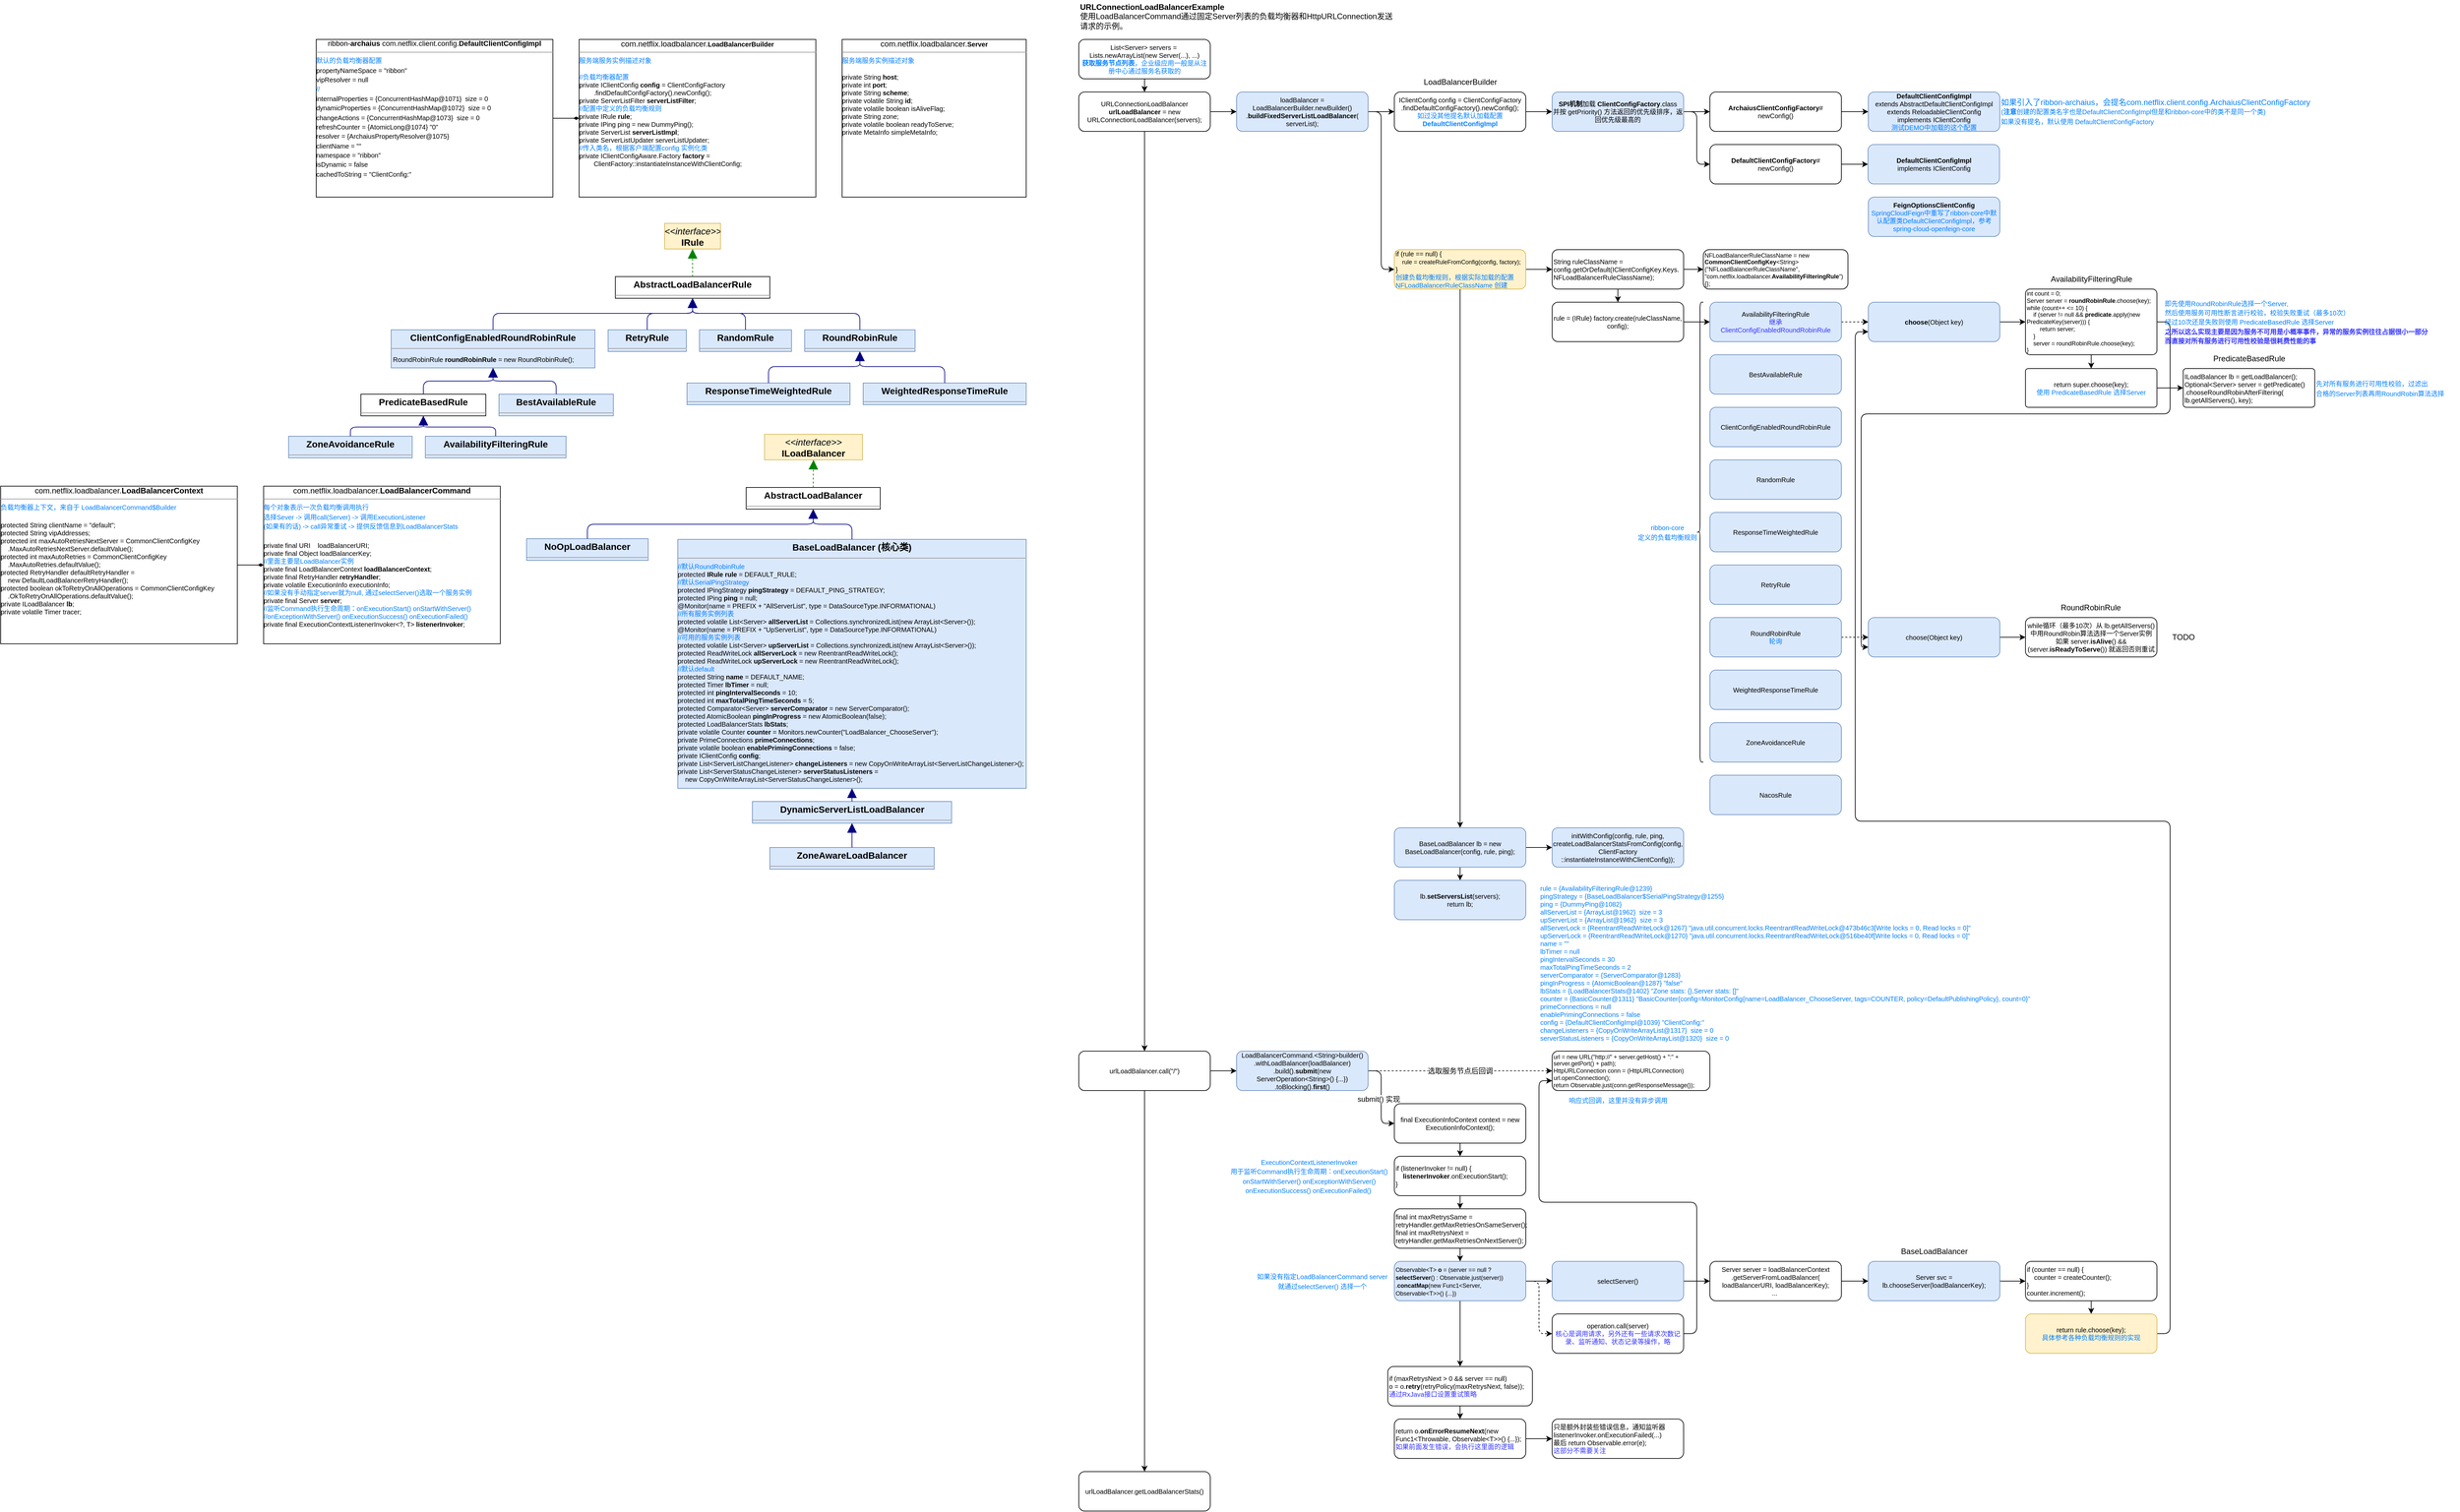 <mxfile version="21.6.5" type="device">
  <diagram name="第 1 页" id="s7ftlZovgMCbnuo22AY1">
    <mxGraphModel dx="3341" dy="991" grid="1" gridSize="10" guides="1" tooltips="1" connect="1" arrows="1" fold="1" page="1" pageScale="1" pageWidth="827" pageHeight="1169" math="0" shadow="0">
      <root>
        <mxCell id="0" />
        <mxCell id="1" parent="0" />
        <mxCell id="8GXi-stoHSAcCtSXBaf--1" value="&lt;b&gt;URLConnectionLoadBalancerExample&lt;/b&gt;&lt;br&gt;使用LoadBalancerCommand通过固定Server列表的负载均衡器和HttpURLConnection发送请求的示例。" style="text;html=1;align=left;verticalAlign=middle;whiteSpace=wrap;rounded=0;" parent="1" vertex="1">
          <mxGeometry x="40" y="20" width="480" height="50" as="geometry" />
        </mxCell>
        <mxCell id="8GXi-stoHSAcCtSXBaf--2" value="" style="edgeStyle=orthogonalEdgeStyle;rounded=1;orthogonalLoop=1;jettySize=auto;html=1;" parent="1" source="8GXi-stoHSAcCtSXBaf--3" target="8GXi-stoHSAcCtSXBaf--6" edge="1">
          <mxGeometry relative="1" as="geometry" />
        </mxCell>
        <mxCell id="8GXi-stoHSAcCtSXBaf--3" value="List&amp;lt;Server&amp;gt; servers =&amp;nbsp;&lt;br style=&quot;font-size: 10px;&quot;&gt;Lists.newArrayList(new Server(...), ...)&lt;br&gt;&lt;font color=&quot;#007fff&quot;&gt;&lt;b&gt;获取服务节点列表&lt;/b&gt;，企业级应用一般是从注册中心通过服务名获取的&lt;/font&gt;" style="rounded=1;whiteSpace=wrap;html=1;fontSize=10;" parent="1" vertex="1">
          <mxGeometry x="40" y="80" width="200" height="60" as="geometry" />
        </mxCell>
        <mxCell id="8GXi-stoHSAcCtSXBaf--4" value="" style="edgeStyle=orthogonalEdgeStyle;rounded=1;orthogonalLoop=1;jettySize=auto;html=1;" parent="1" source="8GXi-stoHSAcCtSXBaf--6" target="8GXi-stoHSAcCtSXBaf--10" edge="1">
          <mxGeometry relative="1" as="geometry" />
        </mxCell>
        <mxCell id="8GXi-stoHSAcCtSXBaf--5" value="" style="edgeStyle=orthogonalEdgeStyle;rounded=1;orthogonalLoop=1;jettySize=auto;html=1;" parent="1" source="8GXi-stoHSAcCtSXBaf--6" target="8GXi-stoHSAcCtSXBaf--93" edge="1">
          <mxGeometry relative="1" as="geometry" />
        </mxCell>
        <mxCell id="8GXi-stoHSAcCtSXBaf--6" value="URLConnectionLoadBalancer &lt;b&gt;urlLoadBalancer&lt;/b&gt; = new URLConnectionLoadBalancer(servers);&lt;br&gt;" style="rounded=1;whiteSpace=wrap;html=1;fontSize=10;" parent="1" vertex="1">
          <mxGeometry x="40" y="160" width="200" height="60" as="geometry" />
        </mxCell>
        <mxCell id="8GXi-stoHSAcCtSXBaf--7" value="&lt;div style=&quot;text-align: center;&quot;&gt;&lt;font color=&quot;#000000&quot;&gt;com.netflix.loadbalancer.&lt;/font&gt;&lt;b style=&quot;font-size: 10px; color: rgb(0, 0, 0); background-color: initial;&quot;&gt;Server&lt;/b&gt;&lt;/div&gt;&lt;hr style=&quot;font-size: 10px;&quot; size=&quot;1&quot;&gt;&lt;font style=&quot;font-size: 10px;&quot;&gt;&lt;span style=&quot;background-color: initial;&quot;&gt;服务端服务实例描述对象&lt;br&gt;&lt;div style=&quot;&quot;&gt;&lt;span style=&quot;color: rgb(0, 0, 0); background-color: initial;&quot;&gt;&lt;br&gt;&lt;/span&gt;&lt;/div&gt;&lt;div style=&quot;&quot;&gt;&lt;span style=&quot;color: rgb(0, 0, 0); background-color: initial;&quot;&gt;private String &lt;b&gt;host&lt;/b&gt;;&lt;/span&gt;&lt;br&gt;&lt;/div&gt;&lt;div style=&quot;&quot;&gt;&lt;font style=&quot;font-size: 10px;&quot; color=&quot;#000000&quot;&gt;&lt;span style=&quot;font-size: 10px;&quot;&gt;&lt;div&gt;private int &lt;b&gt;port&lt;/b&gt;;&lt;/div&gt;&lt;div&gt;private String &lt;b&gt;scheme&lt;/b&gt;;&lt;/div&gt;&lt;div&gt;private volatile String &lt;b&gt;id&lt;/b&gt;;&lt;/div&gt;&lt;div&gt;private volatile boolean isAliveFlag;&lt;/div&gt;&lt;div&gt;private String zone;&lt;/div&gt;&lt;div&gt;private volatile boolean readyToServe;&lt;/div&gt;&lt;div&gt;private MetaInfo simpleMetaInfo;&lt;/div&gt;&lt;/span&gt;&lt;/font&gt;&lt;/div&gt;&lt;/span&gt;&lt;/font&gt;" style="verticalAlign=top;align=left;overflow=fill;fontSize=12;fontFamily=Helvetica;html=1;fontColor=#007FFF;" parent="1" vertex="1">
          <mxGeometry x="-320" y="80" width="280" height="240" as="geometry" />
        </mxCell>
        <mxCell id="8GXi-stoHSAcCtSXBaf--8" style="edgeStyle=orthogonalEdgeStyle;rounded=1;orthogonalLoop=1;jettySize=auto;html=1;exitX=1;exitY=0.5;exitDx=0;exitDy=0;entryX=0;entryY=0.5;entryDx=0;entryDy=0;" parent="1" source="8GXi-stoHSAcCtSXBaf--10" target="8GXi-stoHSAcCtSXBaf--16" edge="1">
          <mxGeometry relative="1" as="geometry" />
        </mxCell>
        <mxCell id="8GXi-stoHSAcCtSXBaf--9" style="edgeStyle=orthogonalEdgeStyle;rounded=1;orthogonalLoop=1;jettySize=auto;html=1;exitX=1;exitY=0.5;exitDx=0;exitDy=0;entryX=0;entryY=0.5;entryDx=0;entryDy=0;" parent="1" source="8GXi-stoHSAcCtSXBaf--10" target="8GXi-stoHSAcCtSXBaf--13" edge="1">
          <mxGeometry relative="1" as="geometry" />
        </mxCell>
        <mxCell id="8GXi-stoHSAcCtSXBaf--10" value="loadBalancer = LoadBalancerBuilder.newBuilder()&lt;br&gt;.&lt;b&gt;buildFixedServerListLoadBalancer&lt;/b&gt;(&lt;br&gt;serverList);" style="rounded=1;whiteSpace=wrap;html=1;fontSize=10;fillColor=#dae8fc;strokeColor=#6c8ebf;" parent="1" vertex="1">
          <mxGeometry x="280" y="160" width="200" height="60" as="geometry" />
        </mxCell>
        <mxCell id="8GXi-stoHSAcCtSXBaf--11" value="" style="edgeStyle=orthogonalEdgeStyle;rounded=1;orthogonalLoop=1;jettySize=auto;html=1;" parent="1" source="8GXi-stoHSAcCtSXBaf--13" target="8GXi-stoHSAcCtSXBaf--33" edge="1">
          <mxGeometry relative="1" as="geometry" />
        </mxCell>
        <mxCell id="8GXi-stoHSAcCtSXBaf--12" value="" style="edgeStyle=orthogonalEdgeStyle;rounded=1;orthogonalLoop=1;jettySize=auto;html=1;" parent="1" source="8GXi-stoHSAcCtSXBaf--13" target="8GXi-stoHSAcCtSXBaf--42" edge="1">
          <mxGeometry relative="1" as="geometry" />
        </mxCell>
        <mxCell id="8GXi-stoHSAcCtSXBaf--13" value="&lt;div&gt;if (rule == null) {&lt;/div&gt;&lt;div&gt;&lt;font style=&quot;font-size: 9px;&quot;&gt;&amp;nbsp; &amp;nbsp; rule = createRuleFromConfig(config, factory);&lt;/font&gt;&lt;/div&gt;&lt;div&gt;}&lt;/div&gt;&lt;div&gt;&lt;font color=&quot;#007fff&quot;&gt;创建负载均衡规则，根据实际加载的配置&lt;/font&gt;&lt;/div&gt;&lt;font color=&quot;#007fff&quot;&gt;NFLoadBalancerRuleClassName&amp;nbsp;&lt;/font&gt;&lt;span style=&quot;color: rgb(0, 127, 255); background-color: initial;&quot;&gt;创建&lt;/span&gt;&lt;font color=&quot;#007fff&quot;&gt;&lt;br&gt;&lt;/font&gt;" style="rounded=1;whiteSpace=wrap;html=1;fontSize=10;fillColor=#fff2cc;strokeColor=#d6b656;align=left;" parent="1" vertex="1">
          <mxGeometry x="520" y="400" width="200" height="60" as="geometry" />
        </mxCell>
        <mxCell id="8GXi-stoHSAcCtSXBaf--14" value="&lt;div style=&quot;text-align: center;&quot;&gt;&lt;font color=&quot;#000000&quot;&gt;com.netflix.loadbalancer.&lt;/font&gt;&lt;b style=&quot;font-size: 10px; color: rgb(0, 0, 0); background-color: initial;&quot;&gt;LoadBalancerBuilder&lt;/b&gt;&lt;/div&gt;&lt;hr style=&quot;font-size: 10px;&quot; size=&quot;1&quot;&gt;&lt;font style=&quot;font-size: 10px;&quot;&gt;&lt;span style=&quot;background-color: initial;&quot;&gt;服务端服务实例描述对象&lt;br&gt;&lt;div style=&quot;&quot;&gt;&lt;span style=&quot;color: rgb(0, 0, 0); background-color: initial;&quot;&gt;&lt;br&gt;&lt;/span&gt;&lt;/div&gt;&lt;div style=&quot;&quot;&gt;&lt;span style=&quot;background-color: initial;&quot;&gt;//负载均衡器配置&lt;/span&gt;&lt;/div&gt;&lt;div style=&quot;&quot;&gt;&lt;div&gt;&lt;font color=&quot;#000000&quot;&gt;private IClientConfig &lt;b&gt;config&lt;/b&gt; = ClientConfigFactory&lt;/font&gt;&lt;/div&gt;&lt;div&gt;&lt;font color=&quot;#000000&quot;&gt;&lt;span style=&quot;white-space: pre;&quot;&gt;&#x9;&lt;/span&gt;.findDefaultConfigFactory().newConfig();&lt;/font&gt;&lt;/div&gt;&lt;div&gt;&lt;font color=&quot;#000000&quot;&gt;private ServerListFilter &lt;b&gt;serverListFilter&lt;/b&gt;;&lt;/font&gt;&lt;/div&gt;&lt;div&gt;//配置中定义的负载均衡规则&lt;/div&gt;&lt;div&gt;&lt;font color=&quot;#000000&quot;&gt;private IRule &lt;b&gt;rule&lt;/b&gt;;&lt;/font&gt;&lt;/div&gt;&lt;div&gt;&lt;font color=&quot;#000000&quot;&gt;private IPing ping = new DummyPing();&lt;/font&gt;&lt;/div&gt;&lt;div&gt;&lt;font color=&quot;#000000&quot;&gt;private ServerList &lt;b&gt;serverListImpl&lt;/b&gt;;&lt;/font&gt;&lt;/div&gt;&lt;div&gt;&lt;font color=&quot;#000000&quot;&gt;private ServerListUpdater serverListUpdater;&lt;/font&gt;&lt;/div&gt;&lt;div&gt;//传入类名，根据客户端配置config 实例化类&lt;/div&gt;&lt;div&gt;&lt;font color=&quot;#000000&quot;&gt;private IClientConfigAware.Factory &lt;b&gt;factory&lt;/b&gt; =&amp;nbsp;&lt;/font&gt;&lt;/div&gt;&lt;div&gt;&lt;font color=&quot;#000000&quot;&gt;&lt;span style=&quot;white-space: pre;&quot;&gt;&#x9;&lt;/span&gt;ClientFactory::instantiateInstanceWithClientConfig;&lt;/font&gt;&lt;/div&gt;&lt;/div&gt;&lt;/span&gt;&lt;/font&gt;" style="verticalAlign=top;align=left;overflow=fill;fontSize=12;fontFamily=Helvetica;html=1;fontColor=#007FFF;" parent="1" vertex="1">
          <mxGeometry x="-720" y="80" width="360" height="240" as="geometry" />
        </mxCell>
        <mxCell id="8GXi-stoHSAcCtSXBaf--15" value="" style="edgeStyle=orthogonalEdgeStyle;rounded=1;orthogonalLoop=1;jettySize=auto;html=1;" parent="1" source="8GXi-stoHSAcCtSXBaf--16" target="8GXi-stoHSAcCtSXBaf--21" edge="1">
          <mxGeometry relative="1" as="geometry" />
        </mxCell>
        <mxCell id="8GXi-stoHSAcCtSXBaf--16" value="IClientConfig config = ClientConfigFactory&lt;br&gt;.findDefaultConfigFactory().newConfig();&lt;br&gt;&lt;font color=&quot;#007fff&quot;&gt;如过没其他提名默认加载配置 &lt;b&gt;DefaultClientConfigImpl&lt;/b&gt;&lt;/font&gt;" style="rounded=1;whiteSpace=wrap;html=1;fontSize=10;align=center;" parent="1" vertex="1">
          <mxGeometry x="520" y="160" width="200" height="60" as="geometry" />
        </mxCell>
        <mxCell id="8GXi-stoHSAcCtSXBaf--17" value="LoadBalancerBuilder" style="text;html=1;align=center;verticalAlign=middle;resizable=0;points=[];autosize=1;strokeColor=none;fillColor=none;" parent="1" vertex="1">
          <mxGeometry x="555" y="130" width="130" height="30" as="geometry" />
        </mxCell>
        <mxCell id="8GXi-stoHSAcCtSXBaf--18" value="&lt;b&gt;FeignOptionsClientConfig&lt;/b&gt;&lt;br&gt;&lt;font color=&quot;#007fff&quot;&gt;SpringCloudFeign中重写了ribbon-core中默认配置类DefaultClientConfigImpl，参考 spring-cloud-openfeign-core&lt;br&gt;&lt;/font&gt;" style="rounded=1;whiteSpace=wrap;html=1;fontSize=10;fillColor=#dae8fc;strokeColor=#6c8ebf;align=center;" parent="1" vertex="1">
          <mxGeometry x="1241" y="320" width="200" height="60" as="geometry" />
        </mxCell>
        <mxCell id="8GXi-stoHSAcCtSXBaf--19" value="" style="edgeStyle=orthogonalEdgeStyle;rounded=1;orthogonalLoop=1;jettySize=auto;html=1;" parent="1" source="8GXi-stoHSAcCtSXBaf--21" target="8GXi-stoHSAcCtSXBaf--26" edge="1">
          <mxGeometry relative="1" as="geometry" />
        </mxCell>
        <mxCell id="8GXi-stoHSAcCtSXBaf--20" style="edgeStyle=orthogonalEdgeStyle;rounded=1;orthogonalLoop=1;jettySize=auto;html=1;exitX=1;exitY=0.5;exitDx=0;exitDy=0;entryX=0;entryY=0.5;entryDx=0;entryDy=0;" parent="1" source="8GXi-stoHSAcCtSXBaf--21" target="8GXi-stoHSAcCtSXBaf--28" edge="1">
          <mxGeometry relative="1" as="geometry" />
        </mxCell>
        <mxCell id="8GXi-stoHSAcCtSXBaf--21" value="&lt;b&gt;SPI机制&lt;/b&gt;加载&amp;nbsp;&lt;b&gt;ClientConfigFactory&lt;/b&gt;.class&lt;br&gt;并按&amp;nbsp;getPriority() 方法返回的优先级排序，返回优先级最高的" style="rounded=1;whiteSpace=wrap;html=1;fontSize=10;fillColor=#dae8fc;strokeColor=#6c8ebf;align=center;" parent="1" vertex="1">
          <mxGeometry x="760" y="160" width="200" height="60" as="geometry" />
        </mxCell>
        <mxCell id="8GXi-stoHSAcCtSXBaf--22" value="&lt;font style=&quot;&quot; color=&quot;#007fff&quot;&gt;如果引入了ribbon-archaius，会提名com.netflix.client.config.ArchaiusClientConfigFactory&lt;br&gt;&lt;span style=&quot;font-size: 10px;&quot;&gt;(&lt;b&gt;注意&lt;/b&gt;创建的配置类名字也是DefaultClientConfigImpl&lt;/span&gt;&lt;span style=&quot;font-size: 10px;&quot;&gt;但是和ribbon-core中的类不是同一个类)&lt;/span&gt;&lt;br&gt;&lt;span style=&quot;font-size: 10px;&quot;&gt;如果没有提名，默认使用 DefaultClientConfigFactory&lt;/span&gt;&lt;br&gt;&lt;/font&gt;" style="text;html=1;align=left;verticalAlign=middle;resizable=0;points=[];autosize=1;strokeColor=none;fillColor=none;" parent="1" vertex="1">
          <mxGeometry x="1440.5" y="160" width="490" height="60" as="geometry" />
        </mxCell>
        <mxCell id="8GXi-stoHSAcCtSXBaf--23" style="edgeStyle=orthogonalEdgeStyle;rounded=1;orthogonalLoop=1;jettySize=auto;html=1;exitX=1;exitY=0.5;exitDx=0;exitDy=0;endArrow=diamondThin;endFill=1;" parent="1" source="8GXi-stoHSAcCtSXBaf--24" target="8GXi-stoHSAcCtSXBaf--14" edge="1">
          <mxGeometry relative="1" as="geometry" />
        </mxCell>
        <mxCell id="8GXi-stoHSAcCtSXBaf--24" value="&lt;div style=&quot;text-align: center; font-size: 11px;&quot;&gt;&lt;font style=&quot;font-size: 11px;&quot;&gt;&lt;font style=&quot;font-size: 11px;&quot; color=&quot;#000000&quot;&gt;ribbon-&lt;b style=&quot;&quot;&gt;archaius&lt;/b&gt;&amp;nbsp;&lt;/font&gt;&lt;font style=&quot;background-color: initial; font-size: 11px;&quot; color=&quot;#000000&quot;&gt;com.netflix.client.config&lt;/font&gt;&lt;span style=&quot;background-color: initial; color: rgb(0, 0, 0);&quot;&gt;.&lt;/span&gt;&lt;b style=&quot;background-color: initial; color: rgb(0, 0, 0);&quot;&gt;DefaultClientConfigImpl&lt;/b&gt;&lt;/font&gt;&lt;/div&gt;&lt;hr style=&quot;font-size: 11px;&quot; size=&quot;1&quot;&gt;&lt;font style=&quot;&quot;&gt;&lt;span style=&quot;background-color: initial; font-size: 10px;&quot;&gt;默认的负载均衡器配置&lt;/span&gt;&lt;br&gt;&lt;span style=&quot;background-color: initial;&quot;&gt;&lt;div style=&quot;&quot;&gt;&lt;div style=&quot;&quot;&gt;&lt;font color=&quot;#000000&quot;&gt;&lt;span style=&quot;font-size: 10px;&quot;&gt;propertyNameSpace = &quot;ribbon&quot;&lt;/span&gt;&lt;/font&gt;&lt;/div&gt;&lt;div style=&quot;&quot;&gt;&lt;font color=&quot;#000000&quot;&gt;&lt;span style=&quot;font-size: 10px;&quot;&gt;vipResolver = null&lt;/span&gt;&lt;/font&gt;&lt;/div&gt;&lt;div style=&quot;&quot;&gt;&lt;span style=&quot;font-size: 10px;&quot;&gt;//&lt;/span&gt;&lt;/div&gt;&lt;div style=&quot;&quot;&gt;&lt;font color=&quot;#000000&quot;&gt;&lt;span style=&quot;font-size: 10px;&quot;&gt;internalProperties = {ConcurrentHashMap@1071}&amp;nbsp; size = 0&lt;/span&gt;&lt;/font&gt;&lt;/div&gt;&lt;div style=&quot;&quot;&gt;&lt;font color=&quot;#000000&quot;&gt;&lt;span style=&quot;font-size: 10px;&quot;&gt;dynamicProperties = {ConcurrentHashMap@1072}&amp;nbsp; size = 0&lt;/span&gt;&lt;/font&gt;&lt;/div&gt;&lt;div style=&quot;&quot;&gt;&lt;font color=&quot;#000000&quot;&gt;&lt;span style=&quot;font-size: 10px;&quot;&gt;changeActions = {ConcurrentHashMap@1073}&amp;nbsp; size = 0&lt;/span&gt;&lt;/font&gt;&lt;/div&gt;&lt;div style=&quot;&quot;&gt;&lt;font color=&quot;#000000&quot;&gt;&lt;span style=&quot;font-size: 10px;&quot;&gt;refreshCounter = {AtomicLong@1074} &quot;0&quot;&lt;/span&gt;&lt;/font&gt;&lt;/div&gt;&lt;div style=&quot;&quot;&gt;&lt;font color=&quot;#000000&quot;&gt;&lt;span style=&quot;font-size: 10px;&quot;&gt;resolver = {ArchaiusPropertyResolver@1075}&amp;nbsp;&lt;/span&gt;&lt;/font&gt;&lt;/div&gt;&lt;div style=&quot;&quot;&gt;&lt;font color=&quot;#000000&quot;&gt;&lt;span style=&quot;font-size: 10px;&quot;&gt;clientName = &quot;&quot;&lt;/span&gt;&lt;/font&gt;&lt;/div&gt;&lt;div style=&quot;&quot;&gt;&lt;font color=&quot;#000000&quot;&gt;&lt;span style=&quot;font-size: 10px;&quot;&gt;namespace = &quot;ribbon&quot;&lt;/span&gt;&lt;/font&gt;&lt;/div&gt;&lt;div style=&quot;&quot;&gt;&lt;font color=&quot;#000000&quot;&gt;&lt;span style=&quot;font-size: 10px;&quot;&gt;isDynamic = false&lt;/span&gt;&lt;/font&gt;&lt;/div&gt;&lt;div style=&quot;&quot;&gt;&lt;font color=&quot;#000000&quot;&gt;&lt;span style=&quot;font-size: 10px;&quot;&gt;cachedToString = &quot;ClientConfig:&quot;&lt;/span&gt;&lt;/font&gt;&lt;/div&gt;&lt;/div&gt;&lt;/span&gt;&lt;/font&gt;" style="verticalAlign=top;align=left;overflow=fill;fontSize=12;fontFamily=Helvetica;html=1;fontColor=#007FFF;" parent="1" vertex="1">
          <mxGeometry x="-1120" y="80" width="360" height="240" as="geometry" />
        </mxCell>
        <mxCell id="8GXi-stoHSAcCtSXBaf--25" value="" style="edgeStyle=orthogonalEdgeStyle;rounded=1;orthogonalLoop=1;jettySize=auto;html=1;" parent="1" source="8GXi-stoHSAcCtSXBaf--26" target="8GXi-stoHSAcCtSXBaf--29" edge="1">
          <mxGeometry relative="1" as="geometry" />
        </mxCell>
        <mxCell id="8GXi-stoHSAcCtSXBaf--26" value="&lt;b&gt;ArchaiusClientConfigFactory&lt;/b&gt;#&lt;br&gt;newConfig()" style="rounded=1;whiteSpace=wrap;html=1;fontSize=10;align=center;" parent="1" vertex="1">
          <mxGeometry x="1000" y="160" width="200" height="60" as="geometry" />
        </mxCell>
        <mxCell id="8GXi-stoHSAcCtSXBaf--27" value="" style="edgeStyle=orthogonalEdgeStyle;rounded=1;orthogonalLoop=1;jettySize=auto;html=1;" parent="1" source="8GXi-stoHSAcCtSXBaf--28" target="8GXi-stoHSAcCtSXBaf--30" edge="1">
          <mxGeometry relative="1" as="geometry" />
        </mxCell>
        <mxCell id="8GXi-stoHSAcCtSXBaf--28" value="&lt;b&gt;DefaultClientConfigFactory&lt;/b&gt;#&lt;br&gt;newConfig()" style="rounded=1;whiteSpace=wrap;html=1;fontSize=10;align=center;" parent="1" vertex="1">
          <mxGeometry x="1000" y="240" width="200" height="60" as="geometry" />
        </mxCell>
        <mxCell id="8GXi-stoHSAcCtSXBaf--29" value="&lt;b&gt;DefaultClientConfigImpl&lt;/b&gt;&lt;br&gt;extends AbstractDefaultClientConfigImpl&lt;br&gt;extends ReloadableClientConfig&lt;br&gt;implements IClientConfig&lt;br&gt;&lt;font color=&quot;#007fff&quot;&gt;测试DEMO中加载的这个配置&lt;/font&gt;" style="rounded=1;whiteSpace=wrap;html=1;fontSize=10;fillColor=#dae8fc;strokeColor=#6c8ebf;align=center;" parent="1" vertex="1">
          <mxGeometry x="1241" y="160" width="200" height="60" as="geometry" />
        </mxCell>
        <mxCell id="8GXi-stoHSAcCtSXBaf--30" value="&lt;b&gt;DefaultClientConfigImpl&lt;/b&gt;&lt;br&gt;implements IClientConfig" style="rounded=1;whiteSpace=wrap;html=1;fontSize=10;fillColor=#dae8fc;strokeColor=#6c8ebf;align=center;" parent="1" vertex="1">
          <mxGeometry x="1240.5" y="240" width="200" height="60" as="geometry" />
        </mxCell>
        <mxCell id="8GXi-stoHSAcCtSXBaf--31" value="" style="edgeStyle=orthogonalEdgeStyle;rounded=1;orthogonalLoop=1;jettySize=auto;html=1;" parent="1" source="8GXi-stoHSAcCtSXBaf--33" target="8GXi-stoHSAcCtSXBaf--34" edge="1">
          <mxGeometry relative="1" as="geometry" />
        </mxCell>
        <mxCell id="8GXi-stoHSAcCtSXBaf--32" value="" style="edgeStyle=orthogonalEdgeStyle;rounded=1;orthogonalLoop=1;jettySize=auto;html=1;" parent="1" source="8GXi-stoHSAcCtSXBaf--33" target="8GXi-stoHSAcCtSXBaf--36" edge="1">
          <mxGeometry relative="1" as="geometry" />
        </mxCell>
        <mxCell id="8GXi-stoHSAcCtSXBaf--33" value="&lt;div style=&quot;&quot;&gt;&lt;font size=&quot;1&quot;&gt;String ruleClassName = config.getOrDefault(IClientConfigKey.Keys.&lt;br&gt;NFLoadBalancerRuleClassName);&lt;/font&gt;&lt;br&gt;&lt;/div&gt;" style="rounded=1;whiteSpace=wrap;html=1;fontSize=10;align=left;" parent="1" vertex="1">
          <mxGeometry x="760" y="400" width="200" height="60" as="geometry" />
        </mxCell>
        <mxCell id="8GXi-stoHSAcCtSXBaf--34" value="&lt;div style=&quot;font-size: 9px;&quot;&gt;NFLoadBalancerRuleClassName = new &lt;b&gt;CommonClientConfigKey&lt;/b&gt;&amp;lt;String&amp;gt;(&quot;NFLoadBalancerRuleClassName&quot;, &quot;com.netflix.loadbalancer.&lt;b style=&quot;border-color: var(--border-color);&quot;&gt;AvailabilityFilteringRule&lt;/b&gt;&quot;) {&lt;span style=&quot;background-color: initial;&quot;&gt;};&lt;/span&gt;&lt;/div&gt;" style="rounded=1;whiteSpace=wrap;html=1;fontSize=10;align=left;" parent="1" vertex="1">
          <mxGeometry x="990" y="400" width="220" height="60" as="geometry" />
        </mxCell>
        <mxCell id="8GXi-stoHSAcCtSXBaf--35" style="edgeStyle=orthogonalEdgeStyle;rounded=1;orthogonalLoop=1;jettySize=auto;html=1;exitX=1;exitY=0.5;exitDx=0;exitDy=0;" parent="1" source="8GXi-stoHSAcCtSXBaf--36" target="8GXi-stoHSAcCtSXBaf--38" edge="1">
          <mxGeometry relative="1" as="geometry" />
        </mxCell>
        <mxCell id="8GXi-stoHSAcCtSXBaf--36" value="&lt;div style=&quot;&quot;&gt;&lt;font size=&quot;1&quot;&gt;rule = (IRule) factory.create(ruleClassName, config);&lt;/font&gt;&lt;br&gt;&lt;/div&gt;" style="rounded=1;whiteSpace=wrap;html=1;fontSize=10;align=center;" parent="1" vertex="1">
          <mxGeometry x="760" y="480" width="200" height="60" as="geometry" />
        </mxCell>
        <mxCell id="8GXi-stoHSAcCtSXBaf--37" value="" style="edgeStyle=orthogonalEdgeStyle;rounded=1;orthogonalLoop=1;jettySize=auto;html=1;dashed=1;" parent="1" source="8GXi-stoHSAcCtSXBaf--38" target="8GXi-stoHSAcCtSXBaf--135" edge="1">
          <mxGeometry relative="1" as="geometry" />
        </mxCell>
        <mxCell id="8GXi-stoHSAcCtSXBaf--38" value="&lt;div style=&quot;&quot;&gt;&lt;font size=&quot;1&quot;&gt;AvailabilityFilteringRule&lt;/font&gt;&lt;br&gt;&lt;/div&gt;&lt;div style=&quot;&quot;&gt;&lt;font color=&quot;#3333ff&quot; size=&quot;1&quot;&gt;继承&lt;/font&gt;&lt;/div&gt;&lt;font color=&quot;#3333ff&quot; size=&quot;1&quot;&gt;ClientConfigEnabledRoundRobinRule&lt;/font&gt;" style="rounded=1;whiteSpace=wrap;html=1;fontSize=10;align=center;fillColor=#dae8fc;strokeColor=#6c8ebf;" parent="1" vertex="1">
          <mxGeometry x="1000" y="480" width="200" height="60" as="geometry" />
        </mxCell>
        <mxCell id="8GXi-stoHSAcCtSXBaf--39" value="&lt;div style=&quot;&quot;&gt;&lt;font size=&quot;1&quot;&gt;BestAvailableRule&lt;/font&gt;&lt;br&gt;&lt;/div&gt;" style="rounded=1;whiteSpace=wrap;html=1;fontSize=10;align=center;fillColor=#dae8fc;strokeColor=#6c8ebf;" parent="1" vertex="1">
          <mxGeometry x="1000" y="560" width="200" height="60" as="geometry" />
        </mxCell>
        <mxCell id="8GXi-stoHSAcCtSXBaf--40" value="" style="edgeStyle=orthogonalEdgeStyle;rounded=1;orthogonalLoop=1;jettySize=auto;html=1;align=center;" parent="1" source="8GXi-stoHSAcCtSXBaf--42" target="8GXi-stoHSAcCtSXBaf--43" edge="1">
          <mxGeometry relative="1" as="geometry" />
        </mxCell>
        <mxCell id="8GXi-stoHSAcCtSXBaf--41" value="" style="edgeStyle=orthogonalEdgeStyle;rounded=1;orthogonalLoop=1;jettySize=auto;html=1;" parent="1" source="8GXi-stoHSAcCtSXBaf--42" target="8GXi-stoHSAcCtSXBaf--89" edge="1">
          <mxGeometry relative="1" as="geometry" />
        </mxCell>
        <mxCell id="8GXi-stoHSAcCtSXBaf--42" value="&lt;div&gt;&lt;/div&gt;BaseLoadBalancer lb = new BaseLoadBalancer(config, rule, ping);" style="rounded=1;whiteSpace=wrap;html=1;fontSize=10;fillColor=#dae8fc;strokeColor=#6c8ebf;align=center;" parent="1" vertex="1">
          <mxGeometry x="520" y="1280" width="200" height="60" as="geometry" />
        </mxCell>
        <mxCell id="8GXi-stoHSAcCtSXBaf--43" value="&lt;div&gt;&lt;/div&gt;lb.&lt;b&gt;setServersList&lt;/b&gt;(servers);&lt;br&gt;return lb;" style="rounded=1;whiteSpace=wrap;html=1;fontSize=10;fillColor=#dae8fc;strokeColor=#6c8ebf;align=center;" parent="1" vertex="1">
          <mxGeometry x="520" y="1360" width="200" height="60" as="geometry" />
        </mxCell>
        <mxCell id="8GXi-stoHSAcCtSXBaf--44" value="&lt;div style=&quot;&quot;&gt;&lt;font size=&quot;1&quot;&gt;ClientConfigEnabledRoundRobinRule&lt;/font&gt;&lt;br&gt;&lt;/div&gt;" style="rounded=1;whiteSpace=wrap;html=1;fontSize=10;align=center;fillColor=#dae8fc;strokeColor=#6c8ebf;" parent="1" vertex="1">
          <mxGeometry x="1000" y="640" width="200" height="60" as="geometry" />
        </mxCell>
        <mxCell id="8GXi-stoHSAcCtSXBaf--45" value="&lt;div style=&quot;&quot;&gt;&lt;font size=&quot;1&quot;&gt;RandomRule&lt;/font&gt;&lt;br&gt;&lt;/div&gt;" style="rounded=1;whiteSpace=wrap;html=1;fontSize=10;align=center;fillColor=#dae8fc;strokeColor=#6c8ebf;" parent="1" vertex="1">
          <mxGeometry x="1000" y="720" width="200" height="60" as="geometry" />
        </mxCell>
        <mxCell id="8GXi-stoHSAcCtSXBaf--46" value="&lt;div style=&quot;&quot;&gt;&lt;font size=&quot;1&quot;&gt;ResponseTimeWeightedRule&lt;/font&gt;&lt;br&gt;&lt;/div&gt;" style="rounded=1;whiteSpace=wrap;html=1;fontSize=10;align=center;fillColor=#dae8fc;strokeColor=#6c8ebf;" parent="1" vertex="1">
          <mxGeometry x="1000" y="800" width="200" height="60" as="geometry" />
        </mxCell>
        <mxCell id="8GXi-stoHSAcCtSXBaf--47" value="&lt;div style=&quot;&quot;&gt;&lt;font size=&quot;1&quot;&gt;RetryRule&lt;/font&gt;&lt;br&gt;&lt;/div&gt;" style="rounded=1;whiteSpace=wrap;html=1;fontSize=10;align=center;fillColor=#dae8fc;strokeColor=#6c8ebf;" parent="1" vertex="1">
          <mxGeometry x="1000" y="880" width="200" height="60" as="geometry" />
        </mxCell>
        <mxCell id="8GXi-stoHSAcCtSXBaf--48" value="" style="edgeStyle=orthogonalEdgeStyle;rounded=1;orthogonalLoop=1;jettySize=auto;html=1;dashed=1;" parent="1" source="8GXi-stoHSAcCtSXBaf--49" target="8GXi-stoHSAcCtSXBaf--145" edge="1">
          <mxGeometry relative="1" as="geometry" />
        </mxCell>
        <mxCell id="8GXi-stoHSAcCtSXBaf--49" value="&lt;div style=&quot;&quot;&gt;&lt;font size=&quot;1&quot;&gt;RoundRobinRule&lt;/font&gt;&lt;br&gt;&lt;/div&gt;&lt;div style=&quot;&quot;&gt;&lt;font color=&quot;#007fff&quot; size=&quot;1&quot;&gt;轮询&lt;/font&gt;&lt;/div&gt;" style="rounded=1;whiteSpace=wrap;html=1;fontSize=10;align=center;fillColor=#dae8fc;strokeColor=#6c8ebf;" parent="1" vertex="1">
          <mxGeometry x="1000" y="960" width="200" height="60" as="geometry" />
        </mxCell>
        <mxCell id="8GXi-stoHSAcCtSXBaf--50" value="&lt;div style=&quot;&quot;&gt;&lt;font size=&quot;1&quot;&gt;WeightedResponseTimeRule&lt;/font&gt;&lt;br&gt;&lt;/div&gt;" style="rounded=1;whiteSpace=wrap;html=1;fontSize=10;align=center;fillColor=#dae8fc;strokeColor=#6c8ebf;" parent="1" vertex="1">
          <mxGeometry x="1000" y="1040" width="200" height="60" as="geometry" />
        </mxCell>
        <mxCell id="8GXi-stoHSAcCtSXBaf--51" value="&lt;div style=&quot;&quot;&gt;&lt;font size=&quot;1&quot;&gt;ZoneAvoidanceRule&lt;/font&gt;&lt;br&gt;&lt;/div&gt;" style="rounded=1;whiteSpace=wrap;html=1;fontSize=10;align=center;fillColor=#dae8fc;strokeColor=#6c8ebf;" parent="1" vertex="1">
          <mxGeometry x="1000" y="1120" width="200" height="60" as="geometry" />
        </mxCell>
        <mxCell id="8GXi-stoHSAcCtSXBaf--52" value="&lt;div style=&quot;&quot;&gt;&lt;font size=&quot;1&quot;&gt;NacosRule&lt;/font&gt;&lt;/div&gt;" style="rounded=1;whiteSpace=wrap;html=1;fontSize=10;align=center;fillColor=#dae8fc;strokeColor=#6c8ebf;" parent="1" vertex="1">
          <mxGeometry x="1000" y="1200" width="200" height="60" as="geometry" />
        </mxCell>
        <mxCell id="8GXi-stoHSAcCtSXBaf--53" value="" style="shape=curlyBracket;whiteSpace=wrap;html=1;rounded=1;labelPosition=left;verticalLabelPosition=middle;align=right;verticalAlign=middle;" parent="1" vertex="1">
          <mxGeometry x="980" y="480" width="10" height="700" as="geometry" />
        </mxCell>
        <mxCell id="8GXi-stoHSAcCtSXBaf--54" value="&lt;font color=&quot;#007fff&quot; style=&quot;font-size: 10px;&quot;&gt;ribbon-core&lt;br&gt;定义的负载均衡规则&lt;/font&gt;" style="text;html=1;align=center;verticalAlign=middle;resizable=0;points=[];autosize=1;strokeColor=none;fillColor=none;" parent="1" vertex="1">
          <mxGeometry x="880" y="810" width="110" height="40" as="geometry" />
        </mxCell>
        <mxCell id="8GXi-stoHSAcCtSXBaf--55" value="&lt;p style=&quot;margin:0px;margin-top:4px;text-align:center;&quot;&gt;&lt;b&gt;AbstractLoadBalancerRule&lt;/b&gt;&lt;/p&gt;&lt;hr size=&quot;1&quot;/&gt;" style="verticalAlign=top;align=left;overflow=fill;fontSize=14;fontFamily=Helvetica;html=1;rounded=0;shadow=0;comic=0;labelBackgroundColor=none;strokeWidth=1;" parent="1" vertex="1">
          <mxGeometry x="-665" y="441" width="235" height="33" as="geometry" />
        </mxCell>
        <mxCell id="8GXi-stoHSAcCtSXBaf--56" value="&lt;p style=&quot;margin:0px;margin-top:4px;text-align:center;&quot;&gt;&lt;b&gt;AvailabilityFilteringRule&lt;/b&gt;&lt;/p&gt;&lt;hr size=&quot;1&quot;/&gt;" style="verticalAlign=top;align=left;overflow=fill;fontSize=14;fontFamily=Helvetica;html=1;rounded=0;shadow=0;comic=0;labelBackgroundColor=none;strokeWidth=1;fillColor=#dae8fc;strokeColor=#6c8ebf;" parent="1" vertex="1">
          <mxGeometry x="-954" y="684" width="214" height="33" as="geometry" />
        </mxCell>
        <mxCell id="8GXi-stoHSAcCtSXBaf--57" value="&lt;p style=&quot;margin:0px;margin-top:4px;text-align:center;&quot;&gt;&lt;b&gt;BestAvailableRule&lt;/b&gt;&lt;/p&gt;&lt;hr size=&quot;1&quot;/&gt;" style="verticalAlign=top;align=left;overflow=fill;fontSize=14;fontFamily=Helvetica;html=1;rounded=0;shadow=0;comic=0;labelBackgroundColor=none;strokeWidth=1;fillColor=#dae8fc;strokeColor=#6c8ebf;" parent="1" vertex="1">
          <mxGeometry x="-842" y="620" width="174" height="33" as="geometry" />
        </mxCell>
        <mxCell id="8GXi-stoHSAcCtSXBaf--58" value="&lt;p style=&quot;margin:0px;margin-top:4px;text-align:center;&quot;&gt;&lt;b&gt;ClientConfigEnabledRoundRobinRule&lt;/b&gt;&lt;/p&gt;&lt;hr size=&quot;1&quot;&gt;&lt;font style=&quot;font-size: 10px;&quot;&gt;&amp;nbsp;RoundRobinRule &lt;b&gt;roundRobinRule&lt;/b&gt; = new RoundRobinRule();&lt;/font&gt;" style="verticalAlign=top;align=left;overflow=fill;fontSize=14;fontFamily=Helvetica;html=1;rounded=0;shadow=0;comic=0;labelBackgroundColor=none;strokeWidth=1;fillColor=#dae8fc;strokeColor=#6c8ebf;" parent="1" vertex="1">
          <mxGeometry x="-1006" y="522" width="310" height="58" as="geometry" />
        </mxCell>
        <mxCell id="8GXi-stoHSAcCtSXBaf--59" value="&lt;p style=&quot;margin:0px;margin-top:4px;text-align:center;&quot;&gt;&lt;i&gt;&amp;lt;&amp;lt;interface&amp;gt;&amp;gt;&lt;/i&gt;&lt;br/&gt;&lt;b&gt;IRule&lt;/b&gt;&lt;/p&gt;&lt;hr size=&quot;1&quot;/&gt;" style="verticalAlign=top;align=left;overflow=fill;fontSize=14;fontFamily=Helvetica;html=1;rounded=0;shadow=0;comic=0;labelBackgroundColor=none;strokeWidth=1;fillColor=#fff2cc;strokeColor=#d6b656;" parent="1" vertex="1">
          <mxGeometry x="-590" y="360" width="85" height="39" as="geometry" />
        </mxCell>
        <mxCell id="8GXi-stoHSAcCtSXBaf--60" value="&lt;p style=&quot;margin:0px;margin-top:4px;text-align:center;&quot;&gt;&lt;b&gt;PredicateBasedRule&lt;/b&gt;&lt;/p&gt;&lt;hr size=&quot;1&quot;/&gt;" style="verticalAlign=top;align=left;overflow=fill;fontSize=14;fontFamily=Helvetica;html=1;rounded=0;shadow=0;comic=0;labelBackgroundColor=none;strokeWidth=1;" parent="1" vertex="1">
          <mxGeometry x="-1052" y="620" width="190" height="33" as="geometry" />
        </mxCell>
        <mxCell id="8GXi-stoHSAcCtSXBaf--61" value="&lt;p style=&quot;margin:0px;margin-top:4px;text-align:center;&quot;&gt;&lt;b&gt;RandomRule&lt;/b&gt;&lt;/p&gt;&lt;hr size=&quot;1&quot;/&gt;" style="verticalAlign=top;align=left;overflow=fill;fontSize=14;fontFamily=Helvetica;html=1;rounded=0;shadow=0;comic=0;labelBackgroundColor=none;strokeWidth=1;fillColor=#dae8fc;strokeColor=#6c8ebf;" parent="1" vertex="1">
          <mxGeometry x="-537" y="522" width="140" height="33" as="geometry" />
        </mxCell>
        <mxCell id="8GXi-stoHSAcCtSXBaf--62" value="&lt;p style=&quot;margin:0px;margin-top:4px;text-align:center;&quot;&gt;&lt;b&gt;ResponseTimeWeightedRule&lt;/b&gt;&lt;/p&gt;&lt;hr size=&quot;1&quot;/&gt;" style="verticalAlign=top;align=left;overflow=fill;fontSize=14;fontFamily=Helvetica;html=1;rounded=0;shadow=0;comic=0;labelBackgroundColor=none;strokeWidth=1;fillColor=#dae8fc;strokeColor=#6c8ebf;" parent="1" vertex="1">
          <mxGeometry x="-556" y="603" width="248" height="33" as="geometry" />
        </mxCell>
        <mxCell id="8GXi-stoHSAcCtSXBaf--63" value="&lt;p style=&quot;margin:0px;margin-top:4px;text-align:center;&quot;&gt;&lt;b&gt;RetryRule&lt;/b&gt;&lt;/p&gt;&lt;hr size=&quot;1&quot;/&gt;" style="verticalAlign=top;align=left;overflow=fill;fontSize=14;fontFamily=Helvetica;html=1;rounded=0;shadow=0;comic=0;labelBackgroundColor=none;strokeWidth=1;fillColor=#dae8fc;strokeColor=#6c8ebf;" parent="1" vertex="1">
          <mxGeometry x="-676" y="522" width="119" height="33" as="geometry" />
        </mxCell>
        <mxCell id="8GXi-stoHSAcCtSXBaf--64" value="&lt;p style=&quot;margin:0px;margin-top:4px;text-align:center;&quot;&gt;&lt;b&gt;RoundRobinRule&lt;/b&gt;&lt;/p&gt;&lt;hr size=&quot;1&quot;/&gt;" style="verticalAlign=top;align=left;overflow=fill;fontSize=14;fontFamily=Helvetica;html=1;rounded=0;shadow=0;comic=0;labelBackgroundColor=none;strokeWidth=1;fillColor=#dae8fc;strokeColor=#6c8ebf;" parent="1" vertex="1">
          <mxGeometry x="-377" y="522" width="168" height="33" as="geometry" />
        </mxCell>
        <mxCell id="8GXi-stoHSAcCtSXBaf--65" value="&lt;p style=&quot;margin:0px;margin-top:4px;text-align:center;&quot;&gt;&lt;b&gt;WeightedResponseTimeRule&lt;/b&gt;&lt;/p&gt;&lt;hr size=&quot;1&quot;/&gt;" style="verticalAlign=top;align=left;overflow=fill;fontSize=14;fontFamily=Helvetica;html=1;rounded=0;shadow=0;comic=0;labelBackgroundColor=none;strokeWidth=1;fillColor=#dae8fc;strokeColor=#6c8ebf;" parent="1" vertex="1">
          <mxGeometry x="-288" y="603" width="248" height="33" as="geometry" />
        </mxCell>
        <mxCell id="8GXi-stoHSAcCtSXBaf--66" value="&lt;p style=&quot;margin:0px;margin-top:4px;text-align:center;&quot;&gt;&lt;b&gt;ZoneAvoidanceRule&lt;/b&gt;&lt;/p&gt;&lt;hr size=&quot;1&quot;/&gt;" style="verticalAlign=top;align=left;overflow=fill;fontSize=14;fontFamily=Helvetica;html=1;rounded=0;shadow=0;comic=0;labelBackgroundColor=none;strokeWidth=1;fillColor=#dae8fc;strokeColor=#6c8ebf;" parent="1" vertex="1">
          <mxGeometry x="-1162" y="684" width="188" height="33" as="geometry" />
        </mxCell>
        <mxCell id="8GXi-stoHSAcCtSXBaf--67" value="" style="html=1;rounded=1;edgeStyle=orthogonalEdgeStyle;dashed=1;startArrow=none;endArrow=block;endSize=12;strokeColor=#008200;exitX=0.500;exitY=0.002;exitDx=0;exitDy=0;entryX=0.500;entryY=1.002;entryDx=0;entryDy=0;" parent="1" source="8GXi-stoHSAcCtSXBaf--55" target="8GXi-stoHSAcCtSXBaf--59" edge="1">
          <mxGeometry width="50" height="50" relative="1" as="geometry">
            <Array as="points" />
          </mxGeometry>
        </mxCell>
        <mxCell id="8GXi-stoHSAcCtSXBaf--68" value="" style="html=1;rounded=1;edgeStyle=orthogonalEdgeStyle;dashed=0;startArrow=none;endArrow=block;endSize=12;strokeColor=#000082;exitX=0.500;exitY=0.002;exitDx=0;exitDy=0;entryX=0.500;entryY=1.002;entryDx=0;entryDy=0;" parent="1" source="8GXi-stoHSAcCtSXBaf--56" target="8GXi-stoHSAcCtSXBaf--60" edge="1">
          <mxGeometry width="50" height="50" relative="1" as="geometry">
            <Array as="points">
              <mxPoint x="-847" y="670" />
              <mxPoint x="-957" y="670" />
            </Array>
          </mxGeometry>
        </mxCell>
        <mxCell id="8GXi-stoHSAcCtSXBaf--69" value="" style="html=1;rounded=1;edgeStyle=orthogonalEdgeStyle;dashed=0;startArrow=none;endArrow=block;endSize=12;strokeColor=#000082;exitX=0.500;exitY=0.002;exitDx=0;exitDy=0;entryX=0.500;entryY=1.002;entryDx=0;entryDy=0;" parent="1" source="8GXi-stoHSAcCtSXBaf--57" target="8GXi-stoHSAcCtSXBaf--58" edge="1">
          <mxGeometry width="50" height="50" relative="1" as="geometry">
            <Array as="points">
              <mxPoint x="-755" y="600" />
              <mxPoint x="-851" y="600" />
            </Array>
          </mxGeometry>
        </mxCell>
        <mxCell id="8GXi-stoHSAcCtSXBaf--70" value="" style="html=1;rounded=1;edgeStyle=orthogonalEdgeStyle;dashed=0;startArrow=none;endArrow=block;endSize=12;strokeColor=#000082;exitX=0.500;exitY=0.002;exitDx=0;exitDy=0;entryX=0.500;entryY=1.002;entryDx=0;entryDy=0;" parent="1" source="8GXi-stoHSAcCtSXBaf--58" target="8GXi-stoHSAcCtSXBaf--55" edge="1">
          <mxGeometry width="50" height="50" relative="1" as="geometry">
            <Array as="points">
              <mxPoint x="-851" y="497" />
              <mxPoint x="-547" y="497" />
            </Array>
          </mxGeometry>
        </mxCell>
        <mxCell id="8GXi-stoHSAcCtSXBaf--71" value="" style="html=1;rounded=1;edgeStyle=orthogonalEdgeStyle;dashed=0;startArrow=none;endArrow=block;endSize=12;strokeColor=#000082;exitX=0.500;exitY=0.002;exitDx=0;exitDy=0;entryX=0.500;entryY=1.002;entryDx=0;entryDy=0;" parent="1" source="8GXi-stoHSAcCtSXBaf--60" target="8GXi-stoHSAcCtSXBaf--58" edge="1">
          <mxGeometry width="50" height="50" relative="1" as="geometry">
            <Array as="points">
              <mxPoint x="-957" y="600" />
              <mxPoint x="-851" y="600" />
            </Array>
          </mxGeometry>
        </mxCell>
        <mxCell id="8GXi-stoHSAcCtSXBaf--72" value="" style="html=1;rounded=1;edgeStyle=orthogonalEdgeStyle;dashed=0;startArrow=none;endArrow=block;endSize=12;strokeColor=#000082;exitX=0.500;exitY=0.002;exitDx=0;exitDy=0;entryX=0.500;entryY=1.002;entryDx=0;entryDy=0;" parent="1" source="8GXi-stoHSAcCtSXBaf--61" target="8GXi-stoHSAcCtSXBaf--55" edge="1">
          <mxGeometry width="50" height="50" relative="1" as="geometry">
            <Array as="points">
              <mxPoint x="-467" y="497" />
              <mxPoint x="-547" y="497" />
            </Array>
          </mxGeometry>
        </mxCell>
        <mxCell id="8GXi-stoHSAcCtSXBaf--73" value="" style="html=1;rounded=1;edgeStyle=orthogonalEdgeStyle;dashed=0;startArrow=none;endArrow=block;endSize=12;strokeColor=#000082;exitX=0.500;exitY=0.002;exitDx=0;exitDy=0;entryX=0.500;entryY=1.002;entryDx=0;entryDy=0;" parent="1" source="8GXi-stoHSAcCtSXBaf--62" target="8GXi-stoHSAcCtSXBaf--64" edge="1">
          <mxGeometry width="50" height="50" relative="1" as="geometry">
            <Array as="points">
              <mxPoint x="-432" y="578" />
              <mxPoint x="-293" y="578" />
            </Array>
          </mxGeometry>
        </mxCell>
        <mxCell id="8GXi-stoHSAcCtSXBaf--74" value="" style="html=1;rounded=1;edgeStyle=orthogonalEdgeStyle;dashed=0;startArrow=none;endArrow=block;endSize=12;strokeColor=#000082;exitX=0.500;exitY=0.002;exitDx=0;exitDy=0;entryX=0.500;entryY=1.002;entryDx=0;entryDy=0;" parent="1" source="8GXi-stoHSAcCtSXBaf--63" target="8GXi-stoHSAcCtSXBaf--55" edge="1">
          <mxGeometry width="50" height="50" relative="1" as="geometry">
            <Array as="points">
              <mxPoint x="-617" y="497" />
              <mxPoint x="-547" y="497" />
            </Array>
          </mxGeometry>
        </mxCell>
        <mxCell id="8GXi-stoHSAcCtSXBaf--75" value="" style="html=1;rounded=1;edgeStyle=orthogonalEdgeStyle;dashed=0;startArrow=none;endArrow=block;endSize=12;strokeColor=#000082;exitX=0.500;exitY=0.002;exitDx=0;exitDy=0;entryX=0.500;entryY=1.002;entryDx=0;entryDy=0;" parent="1" source="8GXi-stoHSAcCtSXBaf--64" target="8GXi-stoHSAcCtSXBaf--55" edge="1">
          <mxGeometry width="50" height="50" relative="1" as="geometry">
            <Array as="points">
              <mxPoint x="-293" y="497" />
              <mxPoint x="-547" y="497" />
            </Array>
          </mxGeometry>
        </mxCell>
        <mxCell id="8GXi-stoHSAcCtSXBaf--76" value="" style="html=1;rounded=1;edgeStyle=orthogonalEdgeStyle;dashed=0;startArrow=none;endArrow=block;endSize=12;strokeColor=#000082;exitX=0.500;exitY=0.002;exitDx=0;exitDy=0;entryX=0.500;entryY=1.002;entryDx=0;entryDy=0;" parent="1" source="8GXi-stoHSAcCtSXBaf--65" target="8GXi-stoHSAcCtSXBaf--64" edge="1">
          <mxGeometry width="50" height="50" relative="1" as="geometry">
            <Array as="points">
              <mxPoint x="-164" y="578" />
              <mxPoint x="-293" y="578" />
            </Array>
          </mxGeometry>
        </mxCell>
        <mxCell id="8GXi-stoHSAcCtSXBaf--77" value="" style="html=1;rounded=1;edgeStyle=orthogonalEdgeStyle;dashed=0;startArrow=none;endArrow=block;endSize=12;strokeColor=#000082;exitX=0.500;exitY=0.002;exitDx=0;exitDy=0;entryX=0.500;entryY=1.002;entryDx=0;entryDy=0;" parent="1" source="8GXi-stoHSAcCtSXBaf--66" target="8GXi-stoHSAcCtSXBaf--60" edge="1">
          <mxGeometry width="50" height="50" relative="1" as="geometry">
            <Array as="points">
              <mxPoint x="-1068" y="670" />
              <mxPoint x="-957" y="670" />
            </Array>
          </mxGeometry>
        </mxCell>
        <mxCell id="8GXi-stoHSAcCtSXBaf--78" value="&lt;p style=&quot;margin:0px;margin-top:4px;text-align:center;&quot;&gt;&lt;b&gt;AbstractLoadBalancer&lt;/b&gt;&lt;/p&gt;&lt;hr size=&quot;1&quot;/&gt;" style="verticalAlign=top;align=left;overflow=fill;fontSize=14;fontFamily=Helvetica;html=1;rounded=0;shadow=0;comic=0;labelBackgroundColor=none;strokeWidth=1;" parent="1" vertex="1">
          <mxGeometry x="-466" y="762" width="204" height="33" as="geometry" />
        </mxCell>
        <mxCell id="8GXi-stoHSAcCtSXBaf--79" value="&lt;p style=&quot;margin:0px;margin-top:4px;text-align:center;&quot;&gt;&lt;b&gt;BaseLoadBalancer (核心类)&lt;/b&gt;&lt;/p&gt;&lt;hr size=&quot;1&quot;&gt;&lt;div style=&quot;font-size: 10px;&quot;&gt;&lt;font color=&quot;#007fff&quot; style=&quot;font-size: 10px;&quot;&gt;//默认RoundRobinRule&lt;/font&gt;&lt;/div&gt;&lt;div style=&quot;font-size: 10px;&quot;&gt;&lt;font style=&quot;font-size: 10px;&quot;&gt;protected &lt;b&gt;IRule&lt;/b&gt; &lt;b&gt;rule&lt;/b&gt; = DEFAULT_RULE;&lt;/font&gt;&lt;/div&gt;&lt;div style=&quot;font-size: 10px;&quot;&gt;&lt;font color=&quot;#007fff&quot; style=&quot;font-size: 10px;&quot;&gt;//默认SerialPingStrategy&lt;/font&gt;&lt;/div&gt;&lt;div style=&quot;font-size: 10px;&quot;&gt;&lt;font style=&quot;font-size: 10px;&quot;&gt;protected IPingStrategy &lt;b&gt;pingStrategy&lt;/b&gt; = DEFAULT_PING_STRATEGY;&lt;/font&gt;&lt;/div&gt;&lt;div style=&quot;font-size: 10px;&quot;&gt;&lt;font style=&quot;font-size: 10px;&quot;&gt;protected IPing &lt;b&gt;ping&lt;/b&gt; = null;&lt;/font&gt;&lt;/div&gt;&lt;div style=&quot;font-size: 10px;&quot;&gt;&lt;font style=&quot;font-size: 10px;&quot;&gt;@Monitor(name = PREFIX + &quot;AllServerList&quot;, type = DataSourceType.INFORMATIONAL)&lt;/font&gt;&lt;/div&gt;&lt;div style=&quot;font-size: 10px;&quot;&gt;&lt;font color=&quot;#007fff&quot; style=&quot;font-size: 10px;&quot;&gt;//所有服务实例列表&lt;/font&gt;&lt;/div&gt;&lt;div style=&quot;font-size: 10px;&quot;&gt;&lt;font style=&quot;font-size: 10px;&quot;&gt;protected volatile List&amp;lt;Server&amp;gt; &lt;b&gt;allServerList&lt;/b&gt; = Collections&lt;/font&gt;&lt;span style=&quot;background-color: initial;&quot;&gt;.synchronizedList(new ArrayList&amp;lt;Server&amp;gt;());&lt;/span&gt;&lt;/div&gt;&lt;div style=&quot;font-size: 10px;&quot;&gt;&lt;font style=&quot;font-size: 10px;&quot;&gt;@Monitor(name = PREFIX + &quot;UpServerList&quot;, type = DataSourceType.INFORMATIONAL)&lt;/font&gt;&lt;/div&gt;&lt;div style=&quot;font-size: 10px;&quot;&gt;&lt;font color=&quot;#007fff&quot; style=&quot;font-size: 10px;&quot;&gt;//可用的服务实例列表&lt;/font&gt;&lt;/div&gt;&lt;div style=&quot;font-size: 10px;&quot;&gt;&lt;font style=&quot;font-size: 10px;&quot;&gt;protected volatile List&amp;lt;Server&amp;gt; &lt;b&gt;upServerList&lt;/b&gt; = Collections&lt;/font&gt;&lt;span style=&quot;background-color: initial;&quot;&gt;.synchronizedList(new ArrayList&amp;lt;Server&amp;gt;());&lt;/span&gt;&lt;/div&gt;&lt;div style=&quot;font-size: 10px;&quot;&gt;&lt;font style=&quot;font-size: 10px;&quot;&gt;protected ReadWriteLock &lt;b&gt;allServerLock&lt;/b&gt; = new ReentrantReadWriteLock();&lt;/font&gt;&lt;/div&gt;&lt;div style=&quot;font-size: 10px;&quot;&gt;&lt;font style=&quot;font-size: 10px;&quot;&gt;protected ReadWriteLock &lt;b&gt;upServerLock&lt;/b&gt; = new ReentrantReadWriteLock();&lt;/font&gt;&lt;/div&gt;&lt;div style=&quot;font-size: 10px;&quot;&gt;&lt;font color=&quot;#007fff&quot; style=&quot;font-size: 10px;&quot;&gt;//默认default&lt;/font&gt;&lt;/div&gt;&lt;div style=&quot;font-size: 10px;&quot;&gt;&lt;font style=&quot;font-size: 10px;&quot;&gt;protected String &lt;b&gt;name&lt;/b&gt; = DEFAULT_NAME;&lt;/font&gt;&lt;/div&gt;&lt;div style=&quot;font-size: 10px;&quot;&gt;&lt;font style=&quot;font-size: 10px;&quot;&gt;protected Timer &lt;b&gt;lbTimer&lt;/b&gt; = null;&lt;/font&gt;&lt;/div&gt;&lt;div style=&quot;font-size: 10px;&quot;&gt;&lt;font style=&quot;font-size: 10px;&quot;&gt;protected int &lt;b&gt;pingIntervalSeconds&lt;/b&gt; = 10;&lt;/font&gt;&lt;/div&gt;&lt;div style=&quot;font-size: 10px;&quot;&gt;&lt;font style=&quot;font-size: 10px;&quot;&gt;protected int &lt;b&gt;maxTotalPingTimeSeconds&lt;/b&gt; = 5;&lt;/font&gt;&lt;/div&gt;&lt;div style=&quot;font-size: 10px;&quot;&gt;&lt;font style=&quot;font-size: 10px;&quot;&gt;protected Comparator&amp;lt;Server&amp;gt; &lt;b&gt;serverComparator&lt;/b&gt; = new ServerComparator();&lt;/font&gt;&lt;/div&gt;&lt;div style=&quot;font-size: 10px;&quot;&gt;&lt;font style=&quot;font-size: 10px;&quot;&gt;protected AtomicBoolean &lt;b&gt;pingInProgress&lt;/b&gt; = new AtomicBoolean(false);&lt;/font&gt;&lt;/div&gt;&lt;div style=&quot;font-size: 10px;&quot;&gt;&lt;font style=&quot;font-size: 10px;&quot;&gt;protected LoadBalancerStats &lt;b&gt;lbStats&lt;/b&gt;;&lt;/font&gt;&lt;/div&gt;&lt;div style=&quot;font-size: 10px;&quot;&gt;&lt;font style=&quot;font-size: 10px;&quot;&gt;private volatile Counter &lt;b&gt;counter&lt;/b&gt; = Monitors.newCounter(&quot;LoadBalancer_ChooseServer&quot;);&lt;/font&gt;&lt;/div&gt;&lt;div style=&quot;font-size: 10px;&quot;&gt;&lt;font style=&quot;font-size: 10px;&quot;&gt;private PrimeConnections &lt;b&gt;primeConnections&lt;/b&gt;;&lt;/font&gt;&lt;/div&gt;&lt;div style=&quot;font-size: 10px;&quot;&gt;&lt;font style=&quot;font-size: 10px;&quot;&gt;private volatile boolean &lt;b&gt;enablePrimingConnections&lt;/b&gt; = false;&lt;/font&gt;&lt;/div&gt;&lt;div style=&quot;font-size: 10px;&quot;&gt;&lt;font style=&quot;font-size: 10px;&quot;&gt;private IClientConfig &lt;b&gt;config&lt;/b&gt;;&lt;/font&gt;&lt;/div&gt;&lt;div style=&quot;font-size: 10px;&quot;&gt;&lt;font style=&quot;font-size: 10px;&quot;&gt;private List&amp;lt;ServerListChangeListener&amp;gt; &lt;b&gt;changeListeners&lt;/b&gt; = new CopyOnWriteArrayList&amp;lt;ServerListChangeListener&amp;gt;();&lt;/font&gt;&lt;/div&gt;&lt;div style=&quot;font-size: 10px;&quot;&gt;&lt;font style=&quot;font-size: 10px;&quot;&gt;private List&amp;lt;ServerStatusChangeListener&amp;gt; &lt;b&gt;serverStatusListeners&lt;/b&gt; =&amp;nbsp;&lt;/font&gt;&lt;/div&gt;&lt;div style=&quot;font-size: 10px;&quot;&gt;&lt;font style=&quot;font-size: 10px;&quot;&gt;&lt;span style=&quot;&quot;&gt;&lt;span style=&quot;white-space: pre;&quot;&gt;&amp;nbsp;&amp;nbsp;&amp;nbsp;&amp;nbsp;&lt;/span&gt;&lt;/span&gt;new CopyOnWriteArrayList&amp;lt;ServerStatusChangeListener&amp;gt;();&lt;/font&gt;&lt;/div&gt;" style="verticalAlign=top;align=left;overflow=fill;fontSize=14;fontFamily=Helvetica;html=1;rounded=0;shadow=0;comic=0;labelBackgroundColor=none;strokeWidth=1;fillColor=#dae8fc;strokeColor=#6c8ebf;" parent="1" vertex="1">
          <mxGeometry x="-570" y="841" width="530" height="379" as="geometry" />
        </mxCell>
        <mxCell id="8GXi-stoHSAcCtSXBaf--80" value="&lt;p style=&quot;margin:0px;margin-top:4px;text-align:center;&quot;&gt;&lt;b&gt;DynamicServerListLoadBalancer&lt;T&gt;&lt;/b&gt;&lt;/p&gt;&lt;hr size=&quot;1&quot;/&gt;" style="verticalAlign=top;align=left;overflow=fill;fontSize=14;fontFamily=Helvetica;html=1;rounded=0;shadow=0;comic=0;labelBackgroundColor=none;strokeWidth=1;fillColor=#dae8fc;strokeColor=#6c8ebf;" parent="1" vertex="1">
          <mxGeometry x="-456.5" y="1240" width="303" height="33" as="geometry" />
        </mxCell>
        <mxCell id="8GXi-stoHSAcCtSXBaf--81" value="&lt;p style=&quot;margin:0px;margin-top:4px;text-align:center;&quot;&gt;&lt;i&gt;&amp;lt;&amp;lt;interface&amp;gt;&amp;gt;&lt;/i&gt;&lt;br/&gt;&lt;b&gt;ILoadBalancer&lt;/b&gt;&lt;/p&gt;&lt;hr size=&quot;1&quot;/&gt;" style="verticalAlign=top;align=left;overflow=fill;fontSize=14;fontFamily=Helvetica;html=1;rounded=0;shadow=0;comic=0;labelBackgroundColor=none;strokeWidth=1;fillColor=#fff2cc;strokeColor=#d6b656;" parent="1" vertex="1">
          <mxGeometry x="-438" y="681" width="149" height="39" as="geometry" />
        </mxCell>
        <mxCell id="8GXi-stoHSAcCtSXBaf--82" value="&lt;p style=&quot;margin:0px;margin-top:4px;text-align:center;&quot;&gt;&lt;b&gt;NoOpLoadBalancer&lt;/b&gt;&lt;/p&gt;&lt;hr size=&quot;1&quot;/&gt;" style="verticalAlign=top;align=left;overflow=fill;fontSize=14;fontFamily=Helvetica;html=1;rounded=0;shadow=0;comic=0;labelBackgroundColor=none;strokeWidth=1;fillColor=#dae8fc;strokeColor=#6c8ebf;" parent="1" vertex="1">
          <mxGeometry x="-800" y="840" width="185" height="33" as="geometry" />
        </mxCell>
        <mxCell id="8GXi-stoHSAcCtSXBaf--83" value="&lt;p style=&quot;margin:0px;margin-top:4px;text-align:center;&quot;&gt;&lt;b&gt;ZoneAwareLoadBalancer&lt;T&gt;&lt;/b&gt;&lt;/p&gt;&lt;hr size=&quot;1&quot;/&gt;" style="verticalAlign=top;align=left;overflow=fill;fontSize=14;fontFamily=Helvetica;html=1;rounded=0;shadow=0;comic=0;labelBackgroundColor=none;strokeWidth=1;fillColor=#dae8fc;strokeColor=#6c8ebf;" parent="1" vertex="1">
          <mxGeometry x="-430" y="1310" width="250" height="33" as="geometry" />
        </mxCell>
        <mxCell id="8GXi-stoHSAcCtSXBaf--84" value="" style="html=1;rounded=1;edgeStyle=orthogonalEdgeStyle;dashed=1;startArrow=none;endArrow=block;endSize=12;strokeColor=#008200;exitX=0.500;exitY=0.002;exitDx=0;exitDy=0;entryX=0.500;entryY=1.002;entryDx=0;entryDy=0;" parent="1" source="8GXi-stoHSAcCtSXBaf--78" target="8GXi-stoHSAcCtSXBaf--81" edge="1">
          <mxGeometry width="50" height="50" relative="1" as="geometry">
            <Array as="points" />
          </mxGeometry>
        </mxCell>
        <mxCell id="8GXi-stoHSAcCtSXBaf--85" value="" style="html=1;rounded=1;edgeStyle=orthogonalEdgeStyle;dashed=0;startArrow=none;endArrow=block;endSize=12;strokeColor=#000082;exitX=0.500;exitY=0.002;exitDx=0;exitDy=0;entryX=0.500;entryY=1.002;entryDx=0;entryDy=0;" parent="1" source="8GXi-stoHSAcCtSXBaf--79" target="8GXi-stoHSAcCtSXBaf--78" edge="1">
          <mxGeometry width="50" height="50" relative="1" as="geometry">
            <Array as="points">
              <mxPoint x="-305" y="818" />
              <mxPoint x="-364" y="818" />
            </Array>
          </mxGeometry>
        </mxCell>
        <mxCell id="8GXi-stoHSAcCtSXBaf--86" value="" style="html=1;rounded=1;edgeStyle=orthogonalEdgeStyle;dashed=0;startArrow=none;endArrow=block;endSize=12;strokeColor=#000082;entryX=0.5;entryY=1;entryDx=0;entryDy=0;exitX=0.5;exitY=0;exitDx=0;exitDy=0;" parent="1" source="8GXi-stoHSAcCtSXBaf--80" target="8GXi-stoHSAcCtSXBaf--79" edge="1">
          <mxGeometry width="50" height="50" relative="1" as="geometry">
            <Array as="points" />
            <mxPoint x="-305" y="1230" as="sourcePoint" />
            <mxPoint x="-295" y="1340" as="targetPoint" />
          </mxGeometry>
        </mxCell>
        <mxCell id="8GXi-stoHSAcCtSXBaf--87" value="" style="html=1;rounded=1;edgeStyle=orthogonalEdgeStyle;dashed=0;startArrow=none;endArrow=block;endSize=12;strokeColor=#000082;exitX=0.500;exitY=0.002;exitDx=0;exitDy=0;entryX=0.500;entryY=1.002;entryDx=0;entryDy=0;" parent="1" source="8GXi-stoHSAcCtSXBaf--82" target="8GXi-stoHSAcCtSXBaf--78" edge="1">
          <mxGeometry width="50" height="50" relative="1" as="geometry">
            <Array as="points">
              <mxPoint x="-707" y="818" />
              <mxPoint x="-364" y="818" />
            </Array>
          </mxGeometry>
        </mxCell>
        <mxCell id="8GXi-stoHSAcCtSXBaf--88" value="" style="html=1;rounded=1;edgeStyle=orthogonalEdgeStyle;dashed=0;startArrow=none;endArrow=block;endSize=12;strokeColor=#000082;entryX=0.500;entryY=1.001;entryDx=0;entryDy=0;exitX=0.5;exitY=0;exitDx=0;exitDy=0;" parent="1" source="8GXi-stoHSAcCtSXBaf--83" target="8GXi-stoHSAcCtSXBaf--80" edge="1">
          <mxGeometry width="50" height="50" relative="1" as="geometry">
            <Array as="points" />
            <mxPoint x="-305" y="1330" as="sourcePoint" />
          </mxGeometry>
        </mxCell>
        <mxCell id="8GXi-stoHSAcCtSXBaf--89" value="&lt;div&gt;&lt;/div&gt;initWithConfig(config, rule, ping, createLoadBalancerStatsFromConfig(config, ClientFactory&lt;br&gt;::instantiateInstanceWithClientConfig));" style="rounded=1;whiteSpace=wrap;html=1;fontSize=10;fillColor=#dae8fc;strokeColor=#6c8ebf;align=center;" parent="1" vertex="1">
          <mxGeometry x="760" y="1280" width="200" height="60" as="geometry" />
        </mxCell>
        <mxCell id="8GXi-stoHSAcCtSXBaf--90" value="&lt;div style=&quot;font-size: 10px;&quot;&gt;&lt;div&gt;&lt;font color=&quot;#007fff&quot;&gt;rule = {AvailabilityFilteringRule@1239}&amp;nbsp;&lt;/font&gt;&lt;/div&gt;&lt;div&gt;&lt;font color=&quot;#007fff&quot;&gt;pingStrategy = {BaseLoadBalancer$SerialPingStrategy@1255}&amp;nbsp;&lt;/font&gt;&lt;/div&gt;&lt;div&gt;&lt;font color=&quot;#007fff&quot;&gt;ping = {DummyPing@1082}&amp;nbsp;&lt;/font&gt;&lt;/div&gt;&lt;div&gt;&lt;font color=&quot;#007fff&quot;&gt;allServerList = {ArrayList@1962}&amp;nbsp; size = 3&lt;/font&gt;&lt;/div&gt;&lt;div&gt;&lt;font color=&quot;#007fff&quot;&gt;upServerList = {ArrayList@1962}&amp;nbsp; size = 3&lt;/font&gt;&lt;/div&gt;&lt;div&gt;&lt;font color=&quot;#007fff&quot;&gt;allServerLock = {ReentrantReadWriteLock@1267} &quot;java.util.concurrent.locks.ReentrantReadWriteLock@473b46c3[Write locks = 0, Read locks = 0]&quot;&lt;/font&gt;&lt;/div&gt;&lt;div&gt;&lt;font color=&quot;#007fff&quot;&gt;upServerLock = {ReentrantReadWriteLock@1270} &quot;java.util.concurrent.locks.ReentrantReadWriteLock@516be40f[Write locks = 0, Read locks = 0]&quot;&lt;/font&gt;&lt;/div&gt;&lt;div&gt;&lt;font color=&quot;#007fff&quot;&gt;name = &quot;&quot;&lt;/font&gt;&lt;/div&gt;&lt;div&gt;&lt;font color=&quot;#007fff&quot;&gt;lbTimer = null&lt;/font&gt;&lt;/div&gt;&lt;div&gt;&lt;font color=&quot;#007fff&quot;&gt;pingIntervalSeconds = 30&lt;/font&gt;&lt;/div&gt;&lt;div&gt;&lt;font color=&quot;#007fff&quot;&gt;maxTotalPingTimeSeconds = 2&lt;/font&gt;&lt;/div&gt;&lt;div&gt;&lt;font color=&quot;#007fff&quot;&gt;serverComparator = {ServerComparator@1283}&amp;nbsp;&lt;/font&gt;&lt;/div&gt;&lt;div&gt;&lt;font color=&quot;#007fff&quot;&gt;pingInProgress = {AtomicBoolean@1287} &quot;false&quot;&lt;/font&gt;&lt;/div&gt;&lt;div&gt;&lt;font color=&quot;#007fff&quot;&gt;lbStats = {LoadBalancerStats@1402} &quot;Zone stats: {},Server stats: []&quot;&lt;/font&gt;&lt;/div&gt;&lt;div&gt;&lt;font color=&quot;#007fff&quot;&gt;counter = {BasicCounter@1311} &quot;BasicCounter{config=MonitorConfig{name=LoadBalancer_ChooseServer, tags=COUNTER, policy=DefaultPublishingPolicy}, count=0}&quot;&lt;/font&gt;&lt;/div&gt;&lt;div&gt;&lt;font color=&quot;#007fff&quot;&gt;primeConnections = null&lt;/font&gt;&lt;/div&gt;&lt;div&gt;&lt;font color=&quot;#007fff&quot;&gt;enablePrimingConnections = false&lt;/font&gt;&lt;/div&gt;&lt;div&gt;&lt;font color=&quot;#007fff&quot;&gt;config = {DefaultClientConfigImpl@1039} &quot;ClientConfig:&quot;&lt;/font&gt;&lt;/div&gt;&lt;div&gt;&lt;font color=&quot;#007fff&quot;&gt;changeListeners = {CopyOnWriteArrayList@1317}&amp;nbsp; size = 0&lt;/font&gt;&lt;/div&gt;&lt;div&gt;&lt;font color=&quot;#007fff&quot;&gt;serverStatusListeners = {CopyOnWriteArrayList@1320}&amp;nbsp; size = 0&lt;/font&gt;&lt;/div&gt;&lt;/div&gt;" style="text;html=1;align=left;verticalAlign=top;resizable=0;points=[];autosize=1;strokeColor=none;fillColor=none;fontSize=10;" parent="1" vertex="1">
          <mxGeometry x="740" y="1360" width="770" height="250" as="geometry" />
        </mxCell>
        <mxCell id="8GXi-stoHSAcCtSXBaf--91" value="" style="edgeStyle=orthogonalEdgeStyle;rounded=1;orthogonalLoop=1;jettySize=auto;html=1;" parent="1" source="8GXi-stoHSAcCtSXBaf--93" target="8GXi-stoHSAcCtSXBaf--94" edge="1">
          <mxGeometry relative="1" as="geometry" />
        </mxCell>
        <mxCell id="8GXi-stoHSAcCtSXBaf--92" value="" style="edgeStyle=orthogonalEdgeStyle;rounded=1;orthogonalLoop=1;jettySize=auto;html=1;" parent="1" source="8GXi-stoHSAcCtSXBaf--93" target="8GXi-stoHSAcCtSXBaf--99" edge="1">
          <mxGeometry relative="1" as="geometry" />
        </mxCell>
        <mxCell id="8GXi-stoHSAcCtSXBaf--93" value="urlLoadBalancer.call(&quot;/&quot;)" style="rounded=1;whiteSpace=wrap;html=1;fontSize=10;" parent="1" vertex="1">
          <mxGeometry x="40" y="1620" width="200" height="60" as="geometry" />
        </mxCell>
        <mxCell id="8GXi-stoHSAcCtSXBaf--94" value="urlLoadBalancer.getLoadBalancerStats()" style="rounded=1;whiteSpace=wrap;html=1;fontSize=10;" parent="1" vertex="1">
          <mxGeometry x="40" y="2260" width="200" height="60" as="geometry" />
        </mxCell>
        <mxCell id="8GXi-stoHSAcCtSXBaf--95" value="" style="edgeStyle=orthogonalEdgeStyle;rounded=1;orthogonalLoop=1;jettySize=auto;html=1;dashed=1;" parent="1" source="8GXi-stoHSAcCtSXBaf--99" target="8GXi-stoHSAcCtSXBaf--100" edge="1">
          <mxGeometry relative="1" as="geometry" />
        </mxCell>
        <mxCell id="8GXi-stoHSAcCtSXBaf--96" value="选取服务节点后回调" style="edgeLabel;html=1;align=center;verticalAlign=middle;resizable=0;points=[];" parent="8GXi-stoHSAcCtSXBaf--95" vertex="1" connectable="0">
          <mxGeometry relative="1" as="geometry">
            <mxPoint as="offset" />
          </mxGeometry>
        </mxCell>
        <mxCell id="8GXi-stoHSAcCtSXBaf--97" style="edgeStyle=orthogonalEdgeStyle;rounded=1;orthogonalLoop=1;jettySize=auto;html=1;exitX=1;exitY=0.5;exitDx=0;exitDy=0;entryX=0;entryY=0.5;entryDx=0;entryDy=0;" parent="1" source="8GXi-stoHSAcCtSXBaf--99" target="8GXi-stoHSAcCtSXBaf--104" edge="1">
          <mxGeometry relative="1" as="geometry" />
        </mxCell>
        <mxCell id="8GXi-stoHSAcCtSXBaf--98" value="submit() 实现" style="edgeLabel;html=1;align=center;verticalAlign=middle;resizable=0;points=[];" parent="8GXi-stoHSAcCtSXBaf--97" vertex="1" connectable="0">
          <mxGeometry x="0.05" y="-4" relative="1" as="geometry">
            <mxPoint as="offset" />
          </mxGeometry>
        </mxCell>
        <mxCell id="8GXi-stoHSAcCtSXBaf--99" value="LoadBalancerCommand.&amp;lt;String&amp;gt;builder()&lt;br&gt;.withLoadBalancer(loadBalancer)&lt;br&gt;.build().&lt;b&gt;submit&lt;/b&gt;(new ServerOperation&amp;lt;String&amp;gt;() {...})&lt;br&gt;.toBlocking().&lt;b&gt;first&lt;/b&gt;()" style="rounded=1;whiteSpace=wrap;html=1;fontSize=10;fillColor=#dae8fc;strokeColor=#6c8ebf;" parent="1" vertex="1">
          <mxGeometry x="280" y="1620" width="200" height="60" as="geometry" />
        </mxCell>
        <mxCell id="8GXi-stoHSAcCtSXBaf--100" value="&lt;div style=&quot;font-size: 9px;&quot;&gt;&lt;font style=&quot;font-size: 9px;&quot;&gt;url = new URL(&quot;http://&quot; + server.getHost() + &quot;:&quot; + server.getPort() + path);&lt;br&gt;HttpURLConnection conn = (HttpURLConnection) url.openConnection();&lt;/font&gt;&lt;/div&gt;&lt;div style=&quot;font-size: 9px;&quot;&gt;&lt;font style=&quot;font-size: 9px;&quot;&gt;return Observable.just(conn.getResponseMessage());&lt;/font&gt;&lt;/div&gt;" style="rounded=1;whiteSpace=wrap;html=1;fontSize=10;align=left;" parent="1" vertex="1">
          <mxGeometry x="760" y="1620" width="240" height="60" as="geometry" />
        </mxCell>
        <mxCell id="8GXi-stoHSAcCtSXBaf--101" value="&lt;div style=&quot;text-align: center;&quot;&gt;&lt;font color=&quot;#000000&quot;&gt;com.netflix.loadbalancer.&lt;/font&gt;&lt;b style=&quot;color: rgb(0, 0, 0); background-color: initial;&quot;&gt;LoadBalancerCommand&lt;/b&gt;&lt;/div&gt;&lt;hr style=&quot;font-size: 10px;&quot; size=&quot;1&quot;&gt;&lt;font style=&quot;font-size: 10px;&quot;&gt;每个对象表示一次负载均衡调用执行&lt;br&gt;选择Sever -&amp;gt; 调用call(Server) -&amp;gt; 调用ExecutionListener &lt;br&gt;(如果有的话) -&amp;gt; call异常重试 -&amp;gt; 提供反馈信息到LoadBalancerStats&lt;br&gt;&lt;br&gt;&lt;span style=&quot;color: rgb(0, 0, 0); background-color: initial;&quot;&gt;private final URI&amp;nbsp; &amp;nbsp; loadBalancerURI;&lt;/span&gt;&lt;br&gt;&lt;span style=&quot;background-color: initial; font-size: 10px;&quot;&gt;&lt;div style=&quot;&quot;&gt;&lt;div style=&quot;color: rgb(0, 0, 0);&quot;&gt;private final Object loadBalancerKey;&lt;/div&gt;&lt;div style=&quot;&quot;&gt;//里面主要是LoadBalancer实例&lt;/div&gt;&lt;div style=&quot;color: rgb(0, 0, 0);&quot;&gt;private final LoadBalancerContext &lt;b&gt;loadBalancerContext&lt;/b&gt;;&lt;/div&gt;&lt;div style=&quot;color: rgb(0, 0, 0);&quot;&gt;private final RetryHandler &lt;b&gt;retryHandler&lt;/b&gt;;&lt;/div&gt;&lt;div style=&quot;color: rgb(0, 0, 0);&quot;&gt;private volatile ExecutionInfo executionInfo;&lt;/div&gt;&lt;div style=&quot;&quot;&gt;//如果没有手动指定server就为null, 通过selectServer()选取一个服务实例&lt;/div&gt;&lt;div style=&quot;color: rgb(0, 0, 0);&quot;&gt;private final Server &lt;b&gt;server&lt;/b&gt;;&lt;/div&gt;&lt;div style=&quot;&quot;&gt;//监听Command执行生命周期：onExecutionStart()&amp;nbsp;onStartWithServer()&lt;/div&gt;&lt;div style=&quot;&quot;&gt;//onExceptionWithServer()&amp;nbsp;onExecutionSuccess()&amp;nbsp;onExecutionFailed()&lt;/div&gt;&lt;div style=&quot;color: rgb(0, 0, 0);&quot;&gt;private final ExecutionContextListenerInvoker&amp;lt;?, T&amp;gt; &lt;b&gt;listenerInvoker&lt;/b&gt;;&lt;/div&gt;&lt;/div&gt;&lt;/span&gt;&lt;/font&gt;" style="verticalAlign=top;align=left;overflow=fill;fontSize=12;fontFamily=Helvetica;html=1;fontColor=#007FFF;" parent="1" vertex="1">
          <mxGeometry x="-1200" y="760" width="360" height="240" as="geometry" />
        </mxCell>
        <mxCell id="8GXi-stoHSAcCtSXBaf--102" value="&lt;font style=&quot;font-size: 10px;&quot; color=&quot;#007fff&quot;&gt;响应式回调，这里并没有异步调用&lt;/font&gt;" style="text;html=1;align=center;verticalAlign=middle;resizable=0;points=[];autosize=1;strokeColor=none;fillColor=none;" parent="1" vertex="1">
          <mxGeometry x="775" y="1680" width="170" height="30" as="geometry" />
        </mxCell>
        <mxCell id="8GXi-stoHSAcCtSXBaf--103" value="" style="edgeStyle=orthogonalEdgeStyle;rounded=1;orthogonalLoop=1;jettySize=auto;html=1;" parent="1" source="8GXi-stoHSAcCtSXBaf--104" target="8GXi-stoHSAcCtSXBaf--106" edge="1">
          <mxGeometry relative="1" as="geometry" />
        </mxCell>
        <mxCell id="8GXi-stoHSAcCtSXBaf--104" value="final ExecutionInfoContext context = new ExecutionInfoContext();" style="rounded=1;whiteSpace=wrap;html=1;fontSize=10;" parent="1" vertex="1">
          <mxGeometry x="520" y="1700" width="200" height="60" as="geometry" />
        </mxCell>
        <mxCell id="8GXi-stoHSAcCtSXBaf--105" value="" style="edgeStyle=orthogonalEdgeStyle;rounded=1;orthogonalLoop=1;jettySize=auto;html=1;" parent="1" source="8GXi-stoHSAcCtSXBaf--106" target="8GXi-stoHSAcCtSXBaf--108" edge="1">
          <mxGeometry relative="1" as="geometry" />
        </mxCell>
        <mxCell id="8GXi-stoHSAcCtSXBaf--106" value="if (listenerInvoker != null) {&lt;br&gt;&amp;nbsp; &amp;nbsp; &lt;b&gt;listenerInvoker&lt;/b&gt;.onExecutionStart();&lt;br&gt;}" style="rounded=1;whiteSpace=wrap;html=1;fontSize=10;align=left;verticalAlign=middle;" parent="1" vertex="1">
          <mxGeometry x="520" y="1780" width="200" height="60" as="geometry" />
        </mxCell>
        <mxCell id="8GXi-stoHSAcCtSXBaf--107" value="" style="edgeStyle=orthogonalEdgeStyle;rounded=1;orthogonalLoop=1;jettySize=auto;html=1;" parent="1" source="8GXi-stoHSAcCtSXBaf--108" target="8GXi-stoHSAcCtSXBaf--112" edge="1">
          <mxGeometry relative="1" as="geometry" />
        </mxCell>
        <mxCell id="8GXi-stoHSAcCtSXBaf--108" value="&lt;div&gt;final int maxRetrysSame = retryHandler.getMaxRetriesOnSameServer();&lt;/div&gt;&lt;div&gt;final int maxRetrysNext = retryHandler.getMaxRetriesOnNextServer();&lt;/div&gt;" style="rounded=1;whiteSpace=wrap;html=1;fontSize=10;align=left;verticalAlign=middle;" parent="1" vertex="1">
          <mxGeometry x="520" y="1860" width="200" height="60" as="geometry" />
        </mxCell>
        <mxCell id="8GXi-stoHSAcCtSXBaf--109" value="" style="edgeStyle=orthogonalEdgeStyle;rounded=1;orthogonalLoop=1;jettySize=auto;html=1;" parent="1" source="8GXi-stoHSAcCtSXBaf--112" target="8GXi-stoHSAcCtSXBaf--114" edge="1">
          <mxGeometry relative="1" as="geometry" />
        </mxCell>
        <mxCell id="8GXi-stoHSAcCtSXBaf--110" style="edgeStyle=orthogonalEdgeStyle;rounded=1;orthogonalLoop=1;jettySize=auto;html=1;exitX=1;exitY=0.5;exitDx=0;exitDy=0;entryX=0;entryY=0.5;entryDx=0;entryDy=0;dashed=1;" parent="1" source="8GXi-stoHSAcCtSXBaf--112" target="8GXi-stoHSAcCtSXBaf--116" edge="1">
          <mxGeometry relative="1" as="geometry" />
        </mxCell>
        <mxCell id="8GXi-stoHSAcCtSXBaf--111" value="" style="edgeStyle=orthogonalEdgeStyle;rounded=1;orthogonalLoop=1;jettySize=auto;html=1;" parent="1" source="8GXi-stoHSAcCtSXBaf--112" target="8GXi-stoHSAcCtSXBaf--118" edge="1">
          <mxGeometry relative="1" as="geometry" />
        </mxCell>
        <mxCell id="8GXi-stoHSAcCtSXBaf--112" value="&lt;font style=&quot;font-size: 9px;&quot;&gt;Observable&amp;lt;T&amp;gt; &lt;b&gt;o&lt;/b&gt; =&amp;nbsp;(server == null ? &lt;b&gt;selectServer&lt;/b&gt;() : Observable.just(server))&lt;br&gt;.&lt;b&gt;concatMap&lt;/b&gt;(new Func1&amp;lt;Server, Observable&amp;lt;T&amp;gt;&amp;gt;() {...})&lt;/font&gt;" style="rounded=1;whiteSpace=wrap;html=1;fontSize=10;align=left;verticalAlign=middle;fillColor=#dae8fc;strokeColor=#6c8ebf;" parent="1" vertex="1">
          <mxGeometry x="520" y="1940" width="200" height="60" as="geometry" />
        </mxCell>
        <mxCell id="8GXi-stoHSAcCtSXBaf--113" value="" style="edgeStyle=orthogonalEdgeStyle;rounded=1;orthogonalLoop=1;jettySize=auto;html=1;" parent="1" source="8GXi-stoHSAcCtSXBaf--114" target="8GXi-stoHSAcCtSXBaf--124" edge="1">
          <mxGeometry relative="1" as="geometry" />
        </mxCell>
        <mxCell id="8GXi-stoHSAcCtSXBaf--114" value="&lt;font size=&quot;1&quot;&gt;selectServer()&lt;/font&gt;" style="rounded=1;whiteSpace=wrap;html=1;fontSize=10;align=center;verticalAlign=middle;fillColor=#dae8fc;strokeColor=#6c8ebf;" parent="1" vertex="1">
          <mxGeometry x="760" y="1940" width="200" height="60" as="geometry" />
        </mxCell>
        <mxCell id="8GXi-stoHSAcCtSXBaf--115" style="edgeStyle=orthogonalEdgeStyle;rounded=1;orthogonalLoop=1;jettySize=auto;html=1;exitX=1;exitY=0.5;exitDx=0;exitDy=0;entryX=0;entryY=0.75;entryDx=0;entryDy=0;" parent="1" source="8GXi-stoHSAcCtSXBaf--116" target="8GXi-stoHSAcCtSXBaf--100" edge="1">
          <mxGeometry relative="1" as="geometry" />
        </mxCell>
        <mxCell id="8GXi-stoHSAcCtSXBaf--116" value="operation.call(server)&lt;br&gt;&lt;font color=&quot;#3333ff&quot;&gt;核心是调用请求，另外还有一些请求次数记录、监听通知、状态记录等操作，略&lt;/font&gt;" style="rounded=1;whiteSpace=wrap;html=1;fontSize=10;align=center;verticalAlign=middle;" parent="1" vertex="1">
          <mxGeometry x="760" y="2020" width="200" height="60" as="geometry" />
        </mxCell>
        <mxCell id="8GXi-stoHSAcCtSXBaf--117" value="" style="edgeStyle=orthogonalEdgeStyle;rounded=1;orthogonalLoop=1;jettySize=auto;html=1;" parent="1" source="8GXi-stoHSAcCtSXBaf--118" target="8GXi-stoHSAcCtSXBaf--120" edge="1">
          <mxGeometry relative="1" as="geometry" />
        </mxCell>
        <mxCell id="8GXi-stoHSAcCtSXBaf--118" value="&lt;div&gt;if (maxRetrysNext &amp;gt; 0 &amp;amp;&amp;amp; server == null)&amp;nbsp;&lt;/div&gt;&lt;div&gt;o = o.&lt;b&gt;retry&lt;/b&gt;(retryPolicy(maxRetrysNext, false));&lt;/div&gt;&lt;div&gt;&lt;font color=&quot;#3333ff&quot;&gt;通过RxJava接口设置重试策略&lt;/font&gt;&lt;/div&gt;" style="rounded=1;whiteSpace=wrap;html=1;fontSize=10;align=left;verticalAlign=middle;" parent="1" vertex="1">
          <mxGeometry x="510" y="2100" width="220" height="60" as="geometry" />
        </mxCell>
        <mxCell id="8GXi-stoHSAcCtSXBaf--119" value="" style="edgeStyle=orthogonalEdgeStyle;rounded=1;orthogonalLoop=1;jettySize=auto;html=1;" parent="1" source="8GXi-stoHSAcCtSXBaf--120" target="8GXi-stoHSAcCtSXBaf--151" edge="1">
          <mxGeometry relative="1" as="geometry" />
        </mxCell>
        <mxCell id="8GXi-stoHSAcCtSXBaf--120" value="return o.&lt;b&gt;onErrorResumeNext&lt;/b&gt;(new Func1&amp;lt;Throwable, Observable&amp;lt;T&amp;gt;&amp;gt;() {...});&lt;br&gt;&lt;font color=&quot;#3333ff&quot;&gt;如果前面发生错误，会执行这里面的逻辑&lt;/font&gt;" style="rounded=1;whiteSpace=wrap;html=1;fontSize=10;align=left;verticalAlign=middle;" parent="1" vertex="1">
          <mxGeometry x="520" y="2180" width="200" height="60" as="geometry" />
        </mxCell>
        <mxCell id="8GXi-stoHSAcCtSXBaf--121" value="&lt;font color=&quot;#007fff&quot; style=&quot;font-size: 10px;&quot;&gt;如果没有指定LoadBalancerCommand server&lt;br&gt;就通过selectServer() 选择一个&lt;/font&gt;" style="text;html=1;align=center;verticalAlign=middle;resizable=0;points=[];autosize=1;strokeColor=none;fillColor=none;" parent="1" vertex="1">
          <mxGeometry x="300" y="1950" width="220" height="40" as="geometry" />
        </mxCell>
        <mxCell id="8GXi-stoHSAcCtSXBaf--122" value="&lt;font style=&quot;font-size: 10px;&quot; color=&quot;#007fff&quot;&gt;ExecutionContextListenerInvoker &lt;br&gt;用于监听Command执行生命周期：onExecutionStart() &lt;br&gt;onStartWithServer()&amp;nbsp;&lt;span style=&quot;background-color: initial;&quot;&gt;onExceptionWithServer() &lt;br&gt;onExecutionSuccess() onExecutionFailed()&lt;/span&gt;&amp;nbsp;&lt;/font&gt;" style="text;html=1;align=center;verticalAlign=middle;resizable=0;points=[];autosize=1;strokeColor=none;fillColor=none;" parent="1" vertex="1">
          <mxGeometry x="260" y="1775" width="260" height="70" as="geometry" />
        </mxCell>
        <mxCell id="8GXi-stoHSAcCtSXBaf--123" value="" style="edgeStyle=orthogonalEdgeStyle;rounded=1;orthogonalLoop=1;jettySize=auto;html=1;" parent="1" source="8GXi-stoHSAcCtSXBaf--124" target="8GXi-stoHSAcCtSXBaf--128" edge="1">
          <mxGeometry relative="1" as="geometry" />
        </mxCell>
        <mxCell id="8GXi-stoHSAcCtSXBaf--124" value="&lt;font size=&quot;1&quot;&gt;Server server = loadBalancerContext&lt;br&gt;.getServerFromLoadBalancer(&lt;br&gt;loadBalancerURI, loadBalancerKey);&lt;br&gt;...&amp;nbsp;&lt;/font&gt;" style="rounded=1;whiteSpace=wrap;html=1;fontSize=10;align=center;verticalAlign=middle;" parent="1" vertex="1">
          <mxGeometry x="1000" y="1940" width="200" height="60" as="geometry" />
        </mxCell>
        <mxCell id="8GXi-stoHSAcCtSXBaf--125" style="edgeStyle=orthogonalEdgeStyle;rounded=1;orthogonalLoop=1;jettySize=auto;html=1;exitX=1;exitY=0.5;exitDx=0;exitDy=0;entryX=0;entryY=0.5;entryDx=0;entryDy=0;endArrow=diamondThin;endFill=1;" parent="1" source="8GXi-stoHSAcCtSXBaf--126" target="8GXi-stoHSAcCtSXBaf--101" edge="1">
          <mxGeometry relative="1" as="geometry" />
        </mxCell>
        <mxCell id="8GXi-stoHSAcCtSXBaf--126" value="&lt;div style=&quot;text-align: center;&quot;&gt;&lt;font color=&quot;#000000&quot;&gt;com.netflix.loadbalancer.&lt;/font&gt;&lt;b style=&quot;color: rgb(0, 0, 0); background-color: initial;&quot;&gt;LoadBalancerContext&lt;/b&gt;&lt;/div&gt;&lt;hr style=&quot;font-size: 10px;&quot; size=&quot;1&quot;&gt;&lt;font style=&quot;font-size: 10px;&quot;&gt;负载均衡器上下文，来自于&amp;nbsp;LoadBalancerCommand$Builder&lt;br&gt;&lt;br&gt;&lt;div style=&quot;&quot;&gt;&lt;font color=&quot;#000000&quot;&gt;&lt;span style=&quot;font-size: 10px;&quot;&gt;protected String clientName = &quot;default&quot;;&amp;nbsp; &amp;nbsp; &amp;nbsp; &amp;nbsp; &amp;nbsp;&amp;nbsp;&lt;/span&gt;&lt;/font&gt;&lt;/div&gt;&lt;div style=&quot;&quot;&gt;&lt;font color=&quot;#000000&quot;&gt;&lt;span style=&quot;font-size: 10px;&quot;&gt;protected String vipAddresses;&lt;/span&gt;&lt;/font&gt;&lt;/div&gt;&lt;div style=&quot;&quot;&gt;&lt;font color=&quot;#000000&quot;&gt;&lt;span style=&quot;font-size: 10px;&quot;&gt;protected int maxAutoRetriesNextServer = CommonClientConfigKey&lt;/span&gt;&lt;/font&gt;&lt;/div&gt;&lt;div style=&quot;&quot;&gt;&lt;font color=&quot;#000000&quot;&gt;&lt;span style=&quot;font-size: 10px;&quot;&gt;&lt;span style=&quot;&quot;&gt;&lt;span style=&quot;&quot;&gt;&amp;nbsp;&amp;nbsp;&amp;nbsp;&amp;nbsp;&lt;/span&gt;&lt;/span&gt;.MaxAutoRetriesNextServer.defaultValue();&lt;/span&gt;&lt;/font&gt;&lt;/div&gt;&lt;div style=&quot;&quot;&gt;&lt;font color=&quot;#000000&quot;&gt;&lt;span style=&quot;font-size: 10px;&quot;&gt;protected int maxAutoRetries = CommonClientConfigKey&lt;/span&gt;&lt;/font&gt;&lt;/div&gt;&lt;div style=&quot;&quot;&gt;&lt;font color=&quot;#000000&quot;&gt;&lt;span style=&quot;font-size: 10px;&quot;&gt;&lt;span style=&quot;&quot;&gt;&lt;span style=&quot;&quot;&gt;&amp;nbsp;&amp;nbsp;&amp;nbsp;&amp;nbsp;&lt;/span&gt;&lt;/span&gt;.MaxAutoRetries.defaultValue();&lt;/span&gt;&lt;/font&gt;&lt;/div&gt;&lt;div style=&quot;&quot;&gt;&lt;font color=&quot;#000000&quot;&gt;&lt;span style=&quot;font-size: 10px;&quot;&gt;protected RetryHandler defaultRetryHandler =&amp;nbsp;&lt;/span&gt;&lt;/font&gt;&lt;/div&gt;&lt;div style=&quot;&quot;&gt;&lt;font color=&quot;#000000&quot;&gt;&lt;span style=&quot;font-size: 10px;&quot;&gt;&lt;span style=&quot;&quot;&gt;&lt;span style=&quot;&quot;&gt;&amp;nbsp;&amp;nbsp;&amp;nbsp;&amp;nbsp;&lt;/span&gt;&lt;/span&gt;new DefaultLoadBalancerRetryHandler();&lt;/span&gt;&lt;/font&gt;&lt;/div&gt;&lt;div style=&quot;&quot;&gt;&lt;font color=&quot;#000000&quot;&gt;&lt;span style=&quot;font-size: 10px;&quot;&gt;protected boolean okToRetryOnAllOperations = CommonClientConfigKey&lt;/span&gt;&lt;/font&gt;&lt;/div&gt;&lt;div style=&quot;&quot;&gt;&lt;font color=&quot;#000000&quot;&gt;&lt;span style=&quot;font-size: 10px;&quot;&gt;&lt;span style=&quot;&quot;&gt;&lt;span style=&quot;&quot;&gt;&amp;nbsp;&amp;nbsp;&amp;nbsp;&amp;nbsp;&lt;/span&gt;&lt;/span&gt;.OkToRetryOnAllOperations.defaultValue();&lt;/span&gt;&lt;/font&gt;&lt;/div&gt;&lt;div style=&quot;&quot;&gt;&lt;font color=&quot;#000000&quot;&gt;&lt;span style=&quot;font-size: 10px;&quot;&gt;private ILoadBalancer &lt;b&gt;lb&lt;/b&gt;;&lt;/span&gt;&lt;/font&gt;&lt;/div&gt;&lt;div style=&quot;&quot;&gt;&lt;font color=&quot;#000000&quot;&gt;&lt;span style=&quot;font-size: 10px;&quot;&gt;private volatile Timer tracer;&lt;/span&gt;&lt;/font&gt;&lt;/div&gt;&lt;/font&gt;" style="verticalAlign=top;align=left;overflow=fill;fontSize=12;fontFamily=Helvetica;html=1;fontColor=#007FFF;" parent="1" vertex="1">
          <mxGeometry x="-1600" y="760" width="360" height="240" as="geometry" />
        </mxCell>
        <mxCell id="8GXi-stoHSAcCtSXBaf--127" value="" style="edgeStyle=orthogonalEdgeStyle;rounded=1;orthogonalLoop=1;jettySize=auto;html=1;" parent="1" source="8GXi-stoHSAcCtSXBaf--128" target="8GXi-stoHSAcCtSXBaf--131" edge="1">
          <mxGeometry relative="1" as="geometry" />
        </mxCell>
        <mxCell id="8GXi-stoHSAcCtSXBaf--128" value="&lt;font size=&quot;1&quot;&gt;Server svc = lb.chooseServer(loadBalancerKey);&lt;/font&gt;" style="rounded=1;whiteSpace=wrap;html=1;fontSize=10;align=center;verticalAlign=middle;fillColor=#dae8fc;strokeColor=#6c8ebf;" parent="1" vertex="1">
          <mxGeometry x="1241" y="1940" width="200" height="60" as="geometry" />
        </mxCell>
        <mxCell id="8GXi-stoHSAcCtSXBaf--129" value="BaseLoadBalancer" style="text;html=1;align=center;verticalAlign=middle;resizable=0;points=[];autosize=1;strokeColor=none;fillColor=none;" parent="1" vertex="1">
          <mxGeometry x="1281" y="1910" width="120" height="30" as="geometry" />
        </mxCell>
        <mxCell id="8GXi-stoHSAcCtSXBaf--130" value="" style="edgeStyle=orthogonalEdgeStyle;rounded=1;orthogonalLoop=1;jettySize=auto;html=1;" parent="1" source="8GXi-stoHSAcCtSXBaf--131" target="8GXi-stoHSAcCtSXBaf--133" edge="1">
          <mxGeometry relative="1" as="geometry" />
        </mxCell>
        <mxCell id="8GXi-stoHSAcCtSXBaf--131" value="&lt;div&gt;if (counter == null) {&lt;/div&gt;&lt;div&gt;&amp;nbsp; &amp;nbsp; counter = createCounter();&lt;/div&gt;&lt;div&gt;}&lt;/div&gt;&lt;div&gt;counter.increment();&lt;/div&gt;" style="rounded=1;whiteSpace=wrap;html=1;fontSize=10;align=left;verticalAlign=middle;" parent="1" vertex="1">
          <mxGeometry x="1480" y="1940" width="200" height="60" as="geometry" />
        </mxCell>
        <mxCell id="8GXi-stoHSAcCtSXBaf--132" style="edgeStyle=orthogonalEdgeStyle;rounded=1;orthogonalLoop=1;jettySize=auto;html=1;exitX=1;exitY=0.5;exitDx=0;exitDy=0;entryX=0;entryY=0.75;entryDx=0;entryDy=0;" parent="1" source="8GXi-stoHSAcCtSXBaf--133" target="8GXi-stoHSAcCtSXBaf--135" edge="1">
          <mxGeometry relative="1" as="geometry">
            <Array as="points">
              <mxPoint x="1700" y="2050" />
              <mxPoint x="1700" y="1270" />
              <mxPoint x="1221" y="1270" />
              <mxPoint x="1221" y="525" />
            </Array>
          </mxGeometry>
        </mxCell>
        <mxCell id="8GXi-stoHSAcCtSXBaf--133" value="return rule.choose(key);&lt;br&gt;&lt;font color=&quot;#007fff&quot;&gt;具体参考各种负载均衡规则的实现&lt;/font&gt;" style="rounded=1;whiteSpace=wrap;html=1;fontSize=10;align=center;verticalAlign=middle;fillColor=#fff2cc;strokeColor=#d6b656;" parent="1" vertex="1">
          <mxGeometry x="1480" y="2020" width="200" height="60" as="geometry" />
        </mxCell>
        <mxCell id="8GXi-stoHSAcCtSXBaf--134" value="" style="edgeStyle=orthogonalEdgeStyle;rounded=1;orthogonalLoop=1;jettySize=auto;html=1;" parent="1" source="8GXi-stoHSAcCtSXBaf--135" target="8GXi-stoHSAcCtSXBaf--138" edge="1">
          <mxGeometry relative="1" as="geometry" />
        </mxCell>
        <mxCell id="8GXi-stoHSAcCtSXBaf--135" value="&lt;div style=&quot;&quot;&gt;&lt;font size=&quot;1&quot;&gt;&lt;b&gt;choose&lt;/b&gt;(Object key)&lt;/font&gt;&lt;br&gt;&lt;/div&gt;" style="rounded=1;whiteSpace=wrap;html=1;fontSize=10;align=center;fillColor=#dae8fc;strokeColor=#6c8ebf;" parent="1" vertex="1">
          <mxGeometry x="1241" y="480" width="200" height="60" as="geometry" />
        </mxCell>
        <mxCell id="8GXi-stoHSAcCtSXBaf--136" value="" style="edgeStyle=orthogonalEdgeStyle;rounded=1;orthogonalLoop=1;jettySize=auto;html=1;" parent="1" source="8GXi-stoHSAcCtSXBaf--138" target="8GXi-stoHSAcCtSXBaf--140" edge="1">
          <mxGeometry relative="1" as="geometry" />
        </mxCell>
        <mxCell id="8GXi-stoHSAcCtSXBaf--137" style="edgeStyle=orthogonalEdgeStyle;rounded=1;orthogonalLoop=1;jettySize=auto;html=1;exitX=1;exitY=0.5;exitDx=0;exitDy=0;entryX=0;entryY=0.75;entryDx=0;entryDy=0;" parent="1" source="8GXi-stoHSAcCtSXBaf--138" target="8GXi-stoHSAcCtSXBaf--145" edge="1">
          <mxGeometry relative="1" as="geometry">
            <Array as="points">
              <mxPoint x="1700" y="510" />
              <mxPoint x="1700" y="650" />
              <mxPoint x="1230" y="650" />
              <mxPoint x="1230" y="1005" />
            </Array>
          </mxGeometry>
        </mxCell>
        <mxCell id="8GXi-stoHSAcCtSXBaf--138" value="&lt;div style=&quot;font-size: 9px;&quot;&gt;&lt;div&gt;int count = 0;&lt;/div&gt;&lt;div&gt;Server server = &lt;b&gt;roundRobinRule&lt;/b&gt;.choose(key);&lt;/div&gt;&lt;div&gt;while (count++ &amp;lt;= 10) {&lt;/div&gt;&lt;div&gt;&amp;nbsp; &amp;nbsp; if (server != null &amp;amp;&amp;amp; &lt;b&gt;predicate&lt;/b&gt;.apply(new PredicateKey(server))) {&lt;/div&gt;&lt;div&gt;&amp;nbsp; &amp;nbsp; &amp;nbsp; &amp;nbsp; return server;&lt;/div&gt;&lt;div&gt;&amp;nbsp; &amp;nbsp; }&lt;/div&gt;&lt;div&gt;&amp;nbsp; &amp;nbsp; server = roundRobinRule.choose(key);&lt;/div&gt;&lt;div&gt;}&lt;/div&gt;&lt;/div&gt;" style="rounded=1;whiteSpace=wrap;html=1;fontSize=10;align=left;arcSize=7;" parent="1" vertex="1">
          <mxGeometry x="1480" y="460" width="200" height="100" as="geometry" />
        </mxCell>
        <mxCell id="8GXi-stoHSAcCtSXBaf--139" value="" style="edgeStyle=orthogonalEdgeStyle;rounded=1;orthogonalLoop=1;jettySize=auto;html=1;" parent="1" source="8GXi-stoHSAcCtSXBaf--140" target="8GXi-stoHSAcCtSXBaf--142" edge="1">
          <mxGeometry relative="1" as="geometry" />
        </mxCell>
        <mxCell id="8GXi-stoHSAcCtSXBaf--140" value="&lt;div style=&quot;&quot;&gt;&lt;font size=&quot;1&quot;&gt;return super.choose(key);&lt;/font&gt;&lt;br&gt;&lt;/div&gt;&lt;div style=&quot;&quot;&gt;&lt;font size=&quot;1&quot;&gt;&lt;font color=&quot;#007fff&quot;&gt;使用 PredicateBasedRule 选择Server&lt;/font&gt;&lt;br&gt;&lt;/font&gt;&lt;/div&gt;" style="rounded=1;whiteSpace=wrap;html=1;fontSize=10;align=center;arcSize=7;" parent="1" vertex="1">
          <mxGeometry x="1480" y="581" width="200" height="59" as="geometry" />
        </mxCell>
        <mxCell id="8GXi-stoHSAcCtSXBaf--141" value="&lt;font style=&quot;font-size: 10px;&quot;&gt;&lt;font color=&quot;#007fff&quot;&gt;即先使用RoundRobinRule选择一个Server, &lt;/font&gt;&lt;br&gt;&lt;span style=&quot;color: rgb(0, 127, 255);&quot;&gt;然后使用服务可用性断言进行校验，校验失败重试（最多10次）&lt;/span&gt;&lt;br&gt;&lt;span style=&quot;color: rgb(0, 127, 255);&quot;&gt;经过10次还是失败则使用 PredicateBasedRule 选择Server&lt;br&gt;&lt;/span&gt;&lt;font color=&quot;#3333ff&quot;&gt;&lt;b&gt;之所以这么实现主要是因为服务不可用是小概率事件，异常的服务实例往往占据很小一部分&lt;br&gt;而直接对所有服务进行可用性校验是很耗费性能的事&lt;/b&gt;&lt;/font&gt;&lt;br&gt;&lt;/font&gt;" style="text;html=1;align=left;verticalAlign=middle;resizable=0;points=[];autosize=1;strokeColor=none;fillColor=none;" parent="1" vertex="1">
          <mxGeometry x="1690" y="465" width="420" height="90" as="geometry" />
        </mxCell>
        <mxCell id="8GXi-stoHSAcCtSXBaf--142" value="&lt;div style=&quot;&quot;&gt;&lt;font size=&quot;1&quot;&gt;ILoadBalancer lb = getLoadBalancer();&lt;/font&gt;&lt;br&gt;&lt;/div&gt;&lt;div style=&quot;&quot;&gt;&lt;font size=&quot;1&quot;&gt;Optional&amp;lt;Server&amp;gt; server = getPredicate()&lt;br&gt;.chooseRoundRobinAfterFiltering(&lt;/font&gt;&lt;/div&gt;&lt;div style=&quot;&quot;&gt;&lt;font size=&quot;1&quot;&gt;lb.getAllServers(), key);&lt;br&gt;&lt;/font&gt;&lt;/div&gt;" style="rounded=1;whiteSpace=wrap;html=1;fontSize=10;align=left;arcSize=7;" parent="1" vertex="1">
          <mxGeometry x="1720" y="581" width="200" height="59" as="geometry" />
        </mxCell>
        <mxCell id="8GXi-stoHSAcCtSXBaf--143" value="PredicateBasedRule" style="text;html=1;align=center;verticalAlign=middle;resizable=0;points=[];autosize=1;strokeColor=none;fillColor=none;" parent="1" vertex="1">
          <mxGeometry x="1755" y="551" width="130" height="30" as="geometry" />
        </mxCell>
        <mxCell id="8GXi-stoHSAcCtSXBaf--144" value="" style="edgeStyle=orthogonalEdgeStyle;rounded=1;orthogonalLoop=1;jettySize=auto;html=1;" parent="1" source="8GXi-stoHSAcCtSXBaf--145" target="8GXi-stoHSAcCtSXBaf--146" edge="1">
          <mxGeometry relative="1" as="geometry" />
        </mxCell>
        <mxCell id="8GXi-stoHSAcCtSXBaf--145" value="&lt;div style=&quot;&quot;&gt;&lt;font size=&quot;1&quot;&gt;choose(Object key)&lt;/font&gt;&lt;br&gt;&lt;/div&gt;" style="rounded=1;whiteSpace=wrap;html=1;fontSize=10;align=center;fillColor=#dae8fc;strokeColor=#6c8ebf;" parent="1" vertex="1">
          <mxGeometry x="1241" y="960" width="200" height="60" as="geometry" />
        </mxCell>
        <mxCell id="8GXi-stoHSAcCtSXBaf--146" value="&lt;div style=&quot;&quot;&gt;while循环（最多10次）从&amp;nbsp;lb.getAllServers()&lt;/div&gt;&lt;div style=&quot;&quot;&gt;中用RoundRobin算法选择一个Server实例&lt;br&gt;如果&amp;nbsp;server.&lt;b&gt;isAlive&lt;/b&gt;() &amp;amp;&amp;amp; (server.&lt;b&gt;isReadyToServe&lt;/b&gt;()) 就返回否则重试&lt;/div&gt;" style="rounded=1;whiteSpace=wrap;html=1;fontSize=10;align=center;" parent="1" vertex="1">
          <mxGeometry x="1480" y="960" width="200" height="60" as="geometry" />
        </mxCell>
        <mxCell id="8GXi-stoHSAcCtSXBaf--147" value="&lt;font style=&quot;font-size: 10px;&quot; color=&quot;#007fff&quot;&gt;先对所有服务进行可用性校验，过滤出&lt;br&gt;合格的Server列表再用RoundRobin算法选择&lt;/font&gt;" style="text;html=1;align=left;verticalAlign=middle;resizable=0;points=[];autosize=1;strokeColor=none;fillColor=none;" parent="1" vertex="1">
          <mxGeometry x="1920" y="590.5" width="220" height="40" as="geometry" />
        </mxCell>
        <mxCell id="8GXi-stoHSAcCtSXBaf--148" value="AvailabilityFilteringRule" style="text;html=1;align=center;verticalAlign=middle;resizable=0;points=[];autosize=1;strokeColor=none;fillColor=none;" parent="1" vertex="1">
          <mxGeometry x="1505" y="430" width="150" height="30" as="geometry" />
        </mxCell>
        <mxCell id="8GXi-stoHSAcCtSXBaf--149" value="RoundRobinRule" style="text;html=1;align=center;verticalAlign=middle;resizable=0;points=[];autosize=1;strokeColor=none;fillColor=none;" parent="1" vertex="1">
          <mxGeometry x="1524" y="930" width="110" height="30" as="geometry" />
        </mxCell>
        <mxCell id="8GXi-stoHSAcCtSXBaf--150" value="TODO" style="text;html=1;align=center;verticalAlign=middle;resizable=0;points=[];autosize=1;strokeColor=none;fillColor=none;" parent="1" vertex="1">
          <mxGeometry x="1690" y="975" width="60" height="30" as="geometry" />
        </mxCell>
        <mxCell id="8GXi-stoHSAcCtSXBaf--151" value="只是额外封装些错误信息，通知监听器&lt;br&gt;listenerInvoker.onExecutionFailed(...)&lt;br&gt;最后&amp;nbsp;return Observable.error(e);&lt;br&gt;&lt;font color=&quot;#3333ff&quot;&gt;这部分不需要关注&lt;/font&gt;" style="rounded=1;whiteSpace=wrap;html=1;fontSize=10;align=left;verticalAlign=middle;" parent="1" vertex="1">
          <mxGeometry x="760" y="2180" width="200" height="60" as="geometry" />
        </mxCell>
      </root>
    </mxGraphModel>
  </diagram>
</mxfile>
